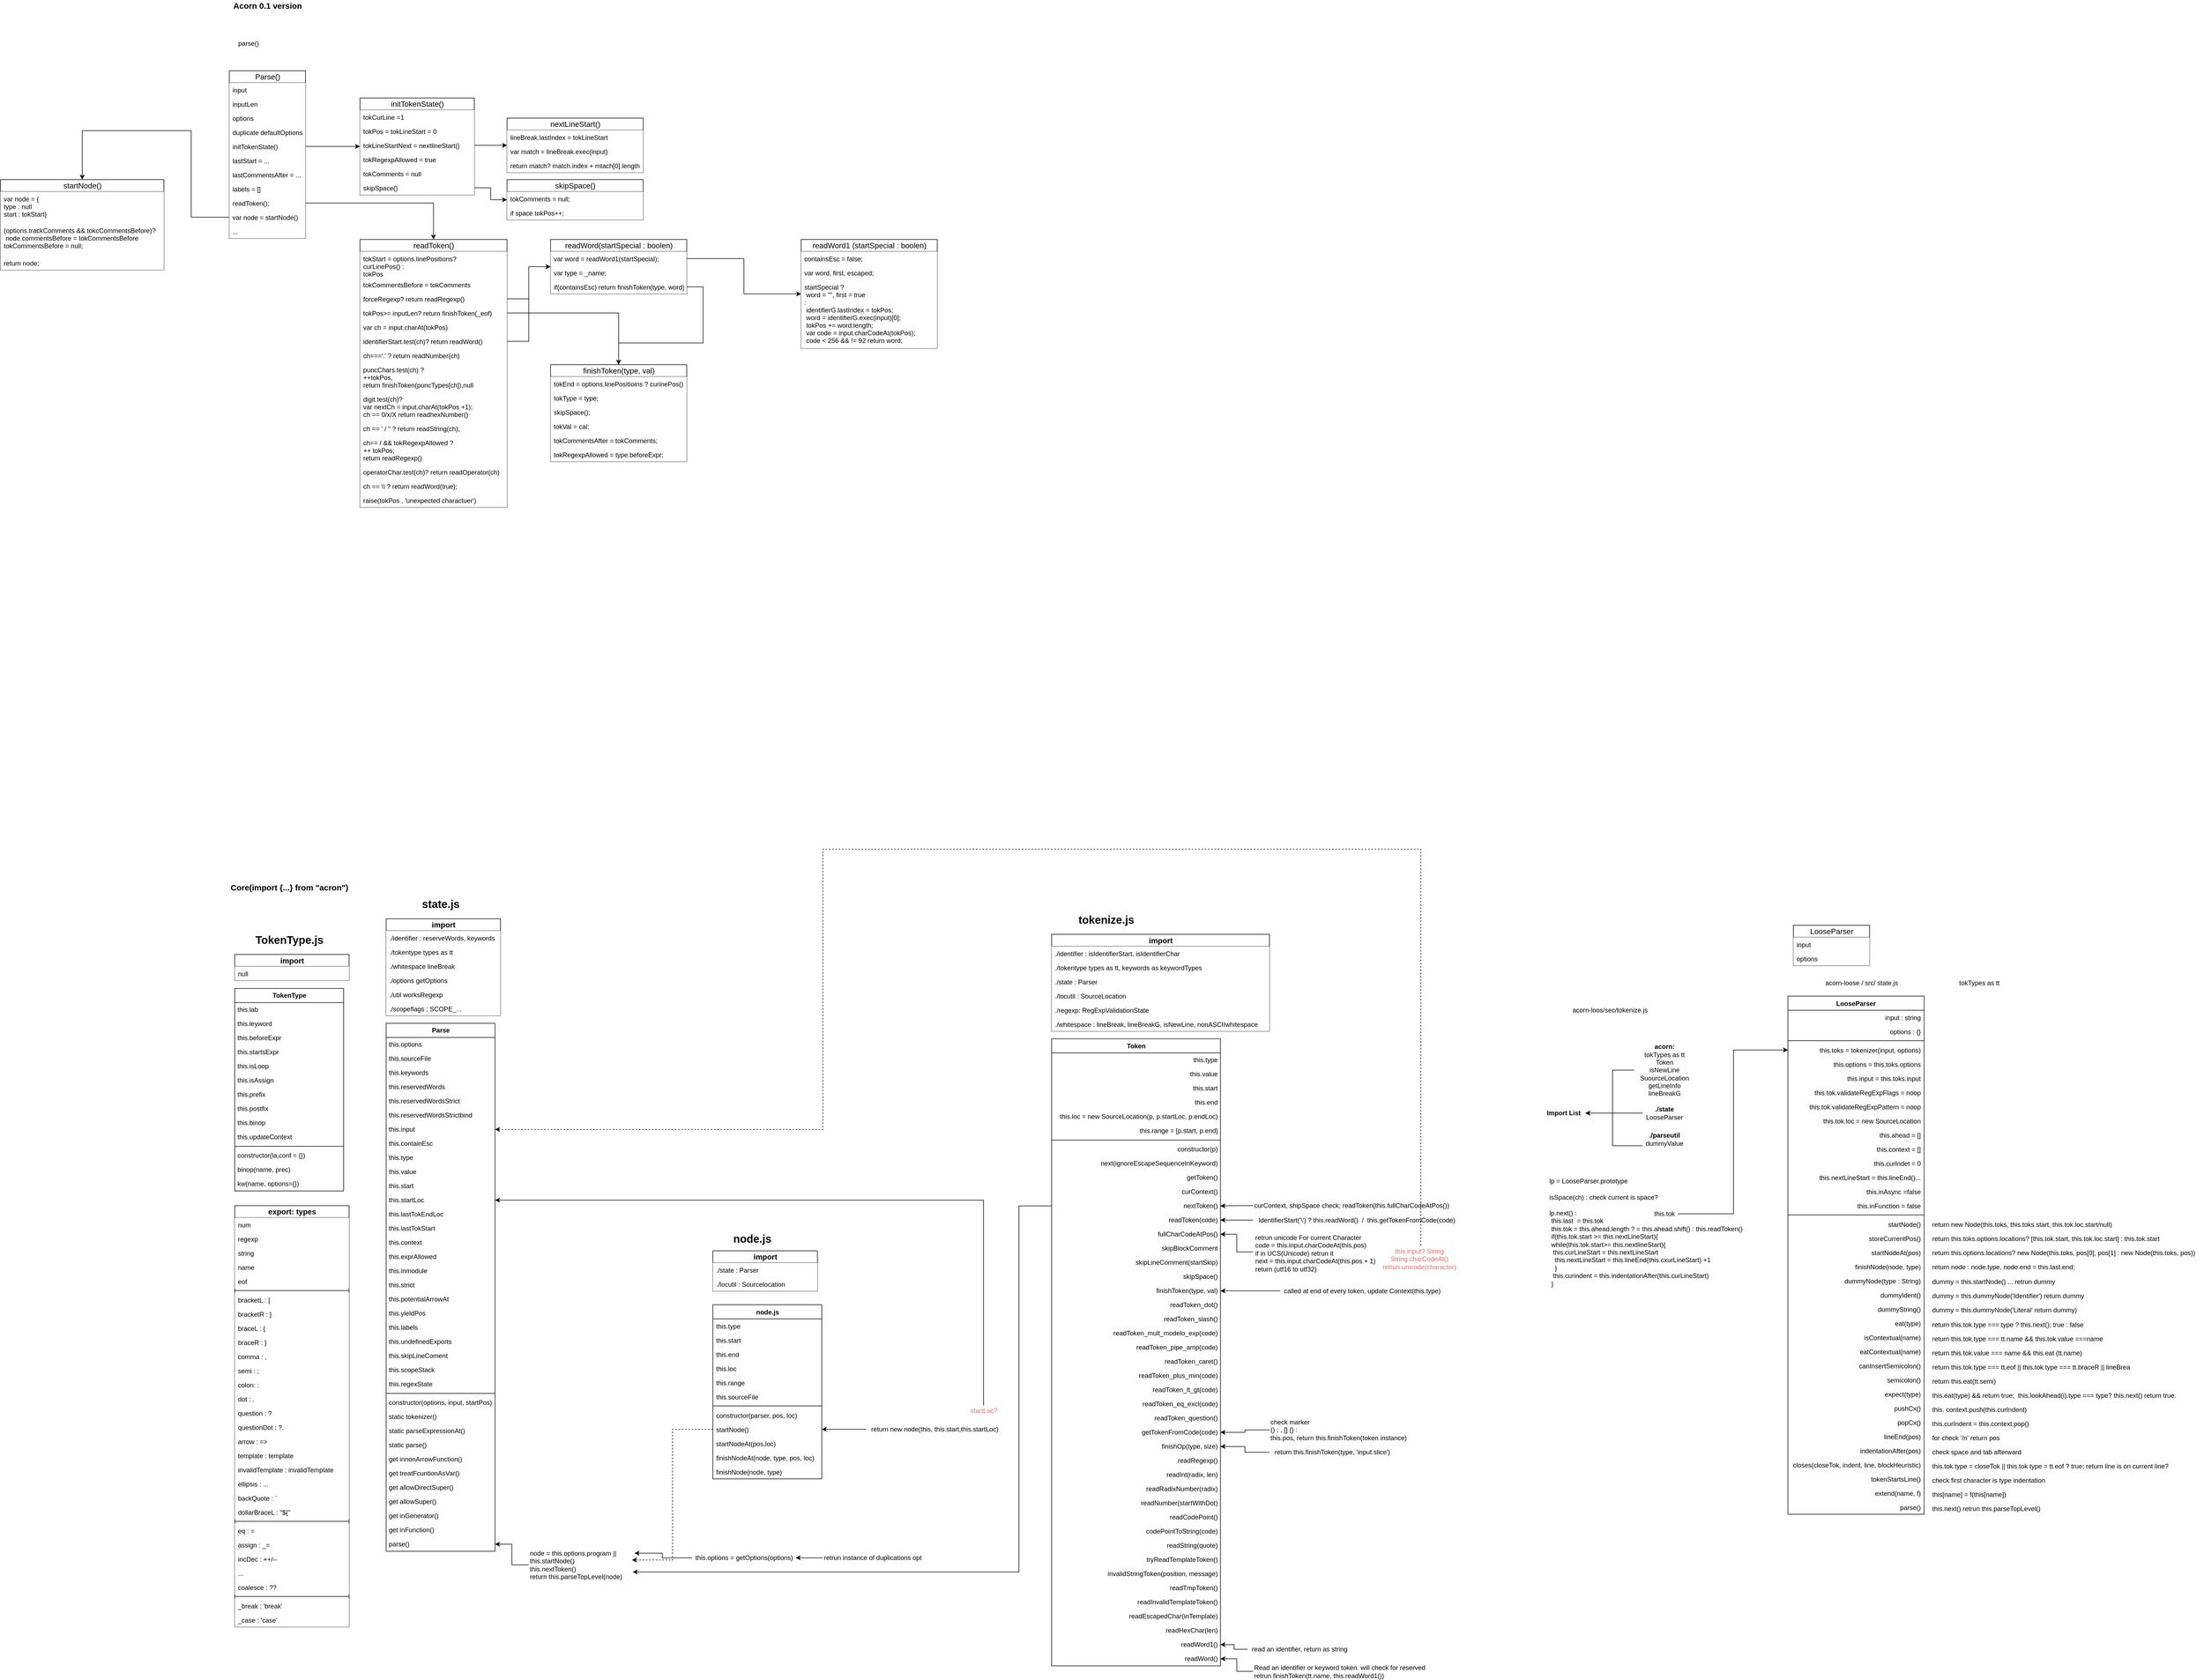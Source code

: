 <mxfile version="13.3.6" type="github">
  <diagram id="4qqjbFpk3uk04aFmDsoZ" name="Page-1">
    <mxGraphModel dx="2790" dy="2072" grid="1" gridSize="10" guides="1" tooltips="1" connect="1" arrows="1" fold="1" page="1" pageScale="1" pageWidth="2336" pageHeight="1654" math="0" shadow="0">
      <root>
        <mxCell id="0" />
        <mxCell id="1" parent="0" />
        <mxCell id="1DxsJ42mGNABhOyPakPW-6" value="&lt;b&gt;import&lt;/b&gt;" style="swimlane;fontStyle=0;childLayout=stackLayout;horizontal=1;startSize=22;horizontalStack=0;resizeParent=1;resizeParentMax=0;resizeLast=0;collapsible=1;marginBottom=0;align=center;fontSize=14;rounded=0;html=1;fillColor=#ffffff;" parent="1" vertex="1">
          <mxGeometry x="368" y="128" width="210" height="178" as="geometry" />
        </mxCell>
        <mxCell id="1DxsJ42mGNABhOyPakPW-7" value="./identifier : reserveWords, keywords" style="text;strokeColor=none;fillColor=#ffffff;spacingLeft=4;spacingRight=4;overflow=hidden;rotatable=0;points=[[0,0.5],[1,0.5]];portConstraint=eastwest;fontSize=12;" parent="1DxsJ42mGNABhOyPakPW-6" vertex="1">
          <mxGeometry y="22" width="210" height="26" as="geometry" />
        </mxCell>
        <mxCell id="1DxsJ42mGNABhOyPakPW-8" value="./tokentype types as tt" style="text;strokeColor=none;fillColor=#ffffff;spacingLeft=4;spacingRight=4;overflow=hidden;rotatable=0;points=[[0,0.5],[1,0.5]];portConstraint=eastwest;fontSize=12;" parent="1DxsJ42mGNABhOyPakPW-6" vertex="1">
          <mxGeometry y="48" width="210" height="26" as="geometry" />
        </mxCell>
        <mxCell id="1DxsJ42mGNABhOyPakPW-9" value="./whitespace lineBreak" style="text;strokeColor=none;fillColor=#ffffff;spacingLeft=4;spacingRight=4;overflow=hidden;rotatable=0;points=[[0,0.5],[1,0.5]];portConstraint=eastwest;fontSize=12;" parent="1DxsJ42mGNABhOyPakPW-6" vertex="1">
          <mxGeometry y="74" width="210" height="26" as="geometry" />
        </mxCell>
        <mxCell id="1DxsJ42mGNABhOyPakPW-10" value="./options getOptions" style="text;strokeColor=none;fillColor=#ffffff;spacingLeft=4;spacingRight=4;overflow=hidden;rotatable=0;points=[[0,0.5],[1,0.5]];portConstraint=eastwest;fontSize=12;" parent="1DxsJ42mGNABhOyPakPW-6" vertex="1">
          <mxGeometry y="100" width="210" height="26" as="geometry" />
        </mxCell>
        <mxCell id="1DxsJ42mGNABhOyPakPW-11" value="./util worksRegexp" style="text;strokeColor=none;fillColor=#ffffff;spacingLeft=4;spacingRight=4;overflow=hidden;rotatable=0;points=[[0,0.5],[1,0.5]];portConstraint=eastwest;fontSize=12;" parent="1DxsJ42mGNABhOyPakPW-6" vertex="1">
          <mxGeometry y="126" width="210" height="26" as="geometry" />
        </mxCell>
        <mxCell id="1DxsJ42mGNABhOyPakPW-14" value="./scopeflags ; SCOPE_..." style="text;strokeColor=none;fillColor=#ffffff;spacingLeft=4;spacingRight=4;overflow=hidden;rotatable=0;points=[[0,0.5],[1,0.5]];portConstraint=eastwest;fontSize=12;" parent="1DxsJ42mGNABhOyPakPW-6" vertex="1">
          <mxGeometry y="152" width="210" height="26" as="geometry" />
        </mxCell>
        <mxCell id="QZDMvHGMlxYq4nrmo8u0-74" value="return new Node(this.toks, this.toks.start, this.tok.loc.start/null)" style="text;html=1;align=left;verticalAlign=middle;resizable=0;points=[];autosize=1;" parent="1" vertex="1">
          <mxGeometry x="3205" y="680" width="350" height="20" as="geometry" />
        </mxCell>
        <mxCell id="QZDMvHGMlxYq4nrmo8u0-76" value="return this.toks.options.locations? [this.tok.start, this.tok.loc.start] : this.tok.start" style="text;html=1;align=left;verticalAlign=middle;resizable=0;points=[];autosize=1;" parent="1" vertex="1">
          <mxGeometry x="3205" y="706" width="430" height="20" as="geometry" />
        </mxCell>
        <mxCell id="QZDMvHGMlxYq4nrmo8u0-78" value="return this.options.locations? new Node(this.toks, pos[0], pos[1] : new Node(this.toks, pos))" style="text;html=1;align=left;verticalAlign=middle;resizable=0;points=[];autosize=1;" parent="1" vertex="1">
          <mxGeometry x="3205" y="732" width="500" height="20" as="geometry" />
        </mxCell>
        <mxCell id="QZDMvHGMlxYq4nrmo8u0-80" value="return node : node.type, node.end = this.last.end;&amp;nbsp;" style="text;html=1;align=left;verticalAlign=middle;resizable=0;points=[];autosize=1;" parent="1" vertex="1">
          <mxGeometry x="3205" y="758" width="280" height="20" as="geometry" />
        </mxCell>
        <mxCell id="QZDMvHGMlxYq4nrmo8u0-81" value="dummy = this.startNode() ... retrun dummy&amp;nbsp;" style="text;html=1;align=left;verticalAlign=middle;resizable=0;points=[];autosize=1;" parent="1" vertex="1">
          <mxGeometry x="3205" y="785" width="240" height="20" as="geometry" />
        </mxCell>
        <mxCell id="QZDMvHGMlxYq4nrmo8u0-82" value="dummy = this.dummyNode(&#39;Identifier&#39;) return dummy" style="text;html=1;align=left;verticalAlign=middle;resizable=0;points=[];autosize=1;" parent="1" vertex="1">
          <mxGeometry x="3205" y="811" width="290" height="20" as="geometry" />
        </mxCell>
        <mxCell id="QZDMvHGMlxYq4nrmo8u0-83" value="dummy = this.dummyNode(&#39;Literal&#39; return dummy)" style="text;html=1;align=left;verticalAlign=middle;resizable=0;points=[];autosize=1;" parent="1" vertex="1">
          <mxGeometry x="3205" y="837" width="280" height="20" as="geometry" />
        </mxCell>
        <mxCell id="QZDMvHGMlxYq4nrmo8u0-84" value="return this.tok.type === type ? this.next(); true : false" style="text;html=1;align=left;verticalAlign=middle;resizable=0;points=[];autosize=1;" parent="1" vertex="1">
          <mxGeometry x="3205" y="864" width="290" height="20" as="geometry" />
        </mxCell>
        <mxCell id="QZDMvHGMlxYq4nrmo8u0-85" value="return this.tok.type === tt.name &amp;amp;&amp;amp; this.tok.value ===name" style="text;html=1;align=left;verticalAlign=middle;resizable=0;points=[];autosize=1;" parent="1" vertex="1">
          <mxGeometry x="3205" y="890" width="330" height="20" as="geometry" />
        </mxCell>
        <mxCell id="QZDMvHGMlxYq4nrmo8u0-86" value="tokTypes as tt" style="text;html=1;align=center;verticalAlign=middle;resizable=0;points=[];autosize=1;" parent="1" vertex="1">
          <mxGeometry x="3248" y="236" width="90" height="20" as="geometry" />
        </mxCell>
        <mxCell id="1DxsJ42mGNABhOyPakPW-26" value="Parse" style="swimlane;fontStyle=1;align=center;verticalAlign=middle;childLayout=stackLayout;horizontal=1;startSize=26;horizontalStack=0;resizeParent=1;resizeParentMax=0;resizeLast=0;collapsible=1;marginBottom=0;fillColor=none;gradientColor=none;fontSize=12;html=1;spacing=1;" parent="1" vertex="1">
          <mxGeometry x="368" y="320" width="200" height="970" as="geometry" />
        </mxCell>
        <mxCell id="1DxsJ42mGNABhOyPakPW-27" value="this.options" style="text;strokeColor=none;fillColor=none;align=left;verticalAlign=top;spacingLeft=4;spacingRight=4;overflow=hidden;rotatable=0;points=[[0,0.5],[1,0.5]];portConstraint=eastwest;spacing=1;" parent="1DxsJ42mGNABhOyPakPW-26" vertex="1">
          <mxGeometry y="26" width="200" height="26" as="geometry" />
        </mxCell>
        <mxCell id="z4fC7LmuJ2Jv04XwkDk1-5" value="this.sourceFile" style="text;strokeColor=none;fillColor=none;align=left;verticalAlign=top;spacingLeft=4;spacingRight=4;overflow=hidden;rotatable=0;points=[[0,0.5],[1,0.5]];portConstraint=eastwest;spacing=1;" parent="1DxsJ42mGNABhOyPakPW-26" vertex="1">
          <mxGeometry y="52" width="200" height="26" as="geometry" />
        </mxCell>
        <mxCell id="z4fC7LmuJ2Jv04XwkDk1-6" value="this.keywords" style="text;strokeColor=none;fillColor=none;align=left;verticalAlign=top;spacingLeft=4;spacingRight=4;overflow=hidden;rotatable=0;points=[[0,0.5],[1,0.5]];portConstraint=eastwest;spacing=1;" parent="1DxsJ42mGNABhOyPakPW-26" vertex="1">
          <mxGeometry y="78" width="200" height="26" as="geometry" />
        </mxCell>
        <mxCell id="z4fC7LmuJ2Jv04XwkDk1-7" value="this.reservedWords" style="text;strokeColor=none;fillColor=none;align=left;verticalAlign=top;spacingLeft=4;spacingRight=4;overflow=hidden;rotatable=0;points=[[0,0.5],[1,0.5]];portConstraint=eastwest;spacing=1;" parent="1DxsJ42mGNABhOyPakPW-26" vertex="1">
          <mxGeometry y="104" width="200" height="26" as="geometry" />
        </mxCell>
        <mxCell id="z4fC7LmuJ2Jv04XwkDk1-8" value="this.reservedWordsStrict" style="text;strokeColor=none;fillColor=none;align=left;verticalAlign=top;spacingLeft=4;spacingRight=4;overflow=hidden;rotatable=0;points=[[0,0.5],[1,0.5]];portConstraint=eastwest;spacing=1;" parent="1DxsJ42mGNABhOyPakPW-26" vertex="1">
          <mxGeometry y="130" width="200" height="26" as="geometry" />
        </mxCell>
        <mxCell id="z4fC7LmuJ2Jv04XwkDk1-9" value="this.reservedWordsStrictbind" style="text;strokeColor=none;fillColor=none;align=left;verticalAlign=top;spacingLeft=4;spacingRight=4;overflow=hidden;rotatable=0;points=[[0,0.5],[1,0.5]];portConstraint=eastwest;spacing=1;" parent="1DxsJ42mGNABhOyPakPW-26" vertex="1">
          <mxGeometry y="156" width="200" height="26" as="geometry" />
        </mxCell>
        <mxCell id="z4fC7LmuJ2Jv04XwkDk1-10" value="this.input" style="text;strokeColor=none;fillColor=none;align=left;verticalAlign=top;spacingLeft=4;spacingRight=4;overflow=hidden;rotatable=0;points=[[0,0.5],[1,0.5]];portConstraint=eastwest;spacing=1;" parent="1DxsJ42mGNABhOyPakPW-26" vertex="1">
          <mxGeometry y="182" width="200" height="26" as="geometry" />
        </mxCell>
        <mxCell id="z4fC7LmuJ2Jv04XwkDk1-11" value="this.containEsc" style="text;strokeColor=none;fillColor=none;align=left;verticalAlign=top;spacingLeft=4;spacingRight=4;overflow=hidden;rotatable=0;points=[[0,0.5],[1,0.5]];portConstraint=eastwest;spacing=1;" parent="1DxsJ42mGNABhOyPakPW-26" vertex="1">
          <mxGeometry y="208" width="200" height="26" as="geometry" />
        </mxCell>
        <mxCell id="z4fC7LmuJ2Jv04XwkDk1-12" value="this.type" style="text;strokeColor=none;fillColor=none;align=left;verticalAlign=top;spacingLeft=4;spacingRight=4;overflow=hidden;rotatable=0;points=[[0,0.5],[1,0.5]];portConstraint=eastwest;spacing=1;" parent="1DxsJ42mGNABhOyPakPW-26" vertex="1">
          <mxGeometry y="234" width="200" height="26" as="geometry" />
        </mxCell>
        <mxCell id="z4fC7LmuJ2Jv04XwkDk1-13" value="this.value" style="text;strokeColor=none;fillColor=none;align=left;verticalAlign=top;spacingLeft=4;spacingRight=4;overflow=hidden;rotatable=0;points=[[0,0.5],[1,0.5]];portConstraint=eastwest;spacing=1;" parent="1DxsJ42mGNABhOyPakPW-26" vertex="1">
          <mxGeometry y="260" width="200" height="26" as="geometry" />
        </mxCell>
        <mxCell id="z4fC7LmuJ2Jv04XwkDk1-14" value="this.start" style="text;strokeColor=none;fillColor=none;align=left;verticalAlign=top;spacingLeft=4;spacingRight=4;overflow=hidden;rotatable=0;points=[[0,0.5],[1,0.5]];portConstraint=eastwest;spacing=1;" parent="1DxsJ42mGNABhOyPakPW-26" vertex="1">
          <mxGeometry y="286" width="200" height="26" as="geometry" />
        </mxCell>
        <mxCell id="z4fC7LmuJ2Jv04XwkDk1-15" value="this.startLoc" style="text;strokeColor=none;fillColor=none;align=left;verticalAlign=top;spacingLeft=4;spacingRight=4;overflow=hidden;rotatable=0;points=[[0,0.5],[1,0.5]];portConstraint=eastwest;spacing=1;" parent="1DxsJ42mGNABhOyPakPW-26" vertex="1">
          <mxGeometry y="312" width="200" height="26" as="geometry" />
        </mxCell>
        <mxCell id="z4fC7LmuJ2Jv04XwkDk1-16" value="this.lastTokEndLoc" style="text;strokeColor=none;fillColor=none;align=left;verticalAlign=top;spacingLeft=4;spacingRight=4;overflow=hidden;rotatable=0;points=[[0,0.5],[1,0.5]];portConstraint=eastwest;spacing=1;" parent="1DxsJ42mGNABhOyPakPW-26" vertex="1">
          <mxGeometry y="338" width="200" height="26" as="geometry" />
        </mxCell>
        <mxCell id="z4fC7LmuJ2Jv04XwkDk1-17" value="this.lastTokStart" style="text;strokeColor=none;fillColor=none;align=left;verticalAlign=top;spacingLeft=4;spacingRight=4;overflow=hidden;rotatable=0;points=[[0,0.5],[1,0.5]];portConstraint=eastwest;spacing=1;" parent="1DxsJ42mGNABhOyPakPW-26" vertex="1">
          <mxGeometry y="364" width="200" height="26" as="geometry" />
        </mxCell>
        <mxCell id="z4fC7LmuJ2Jv04XwkDk1-18" value="this.context" style="text;strokeColor=none;fillColor=none;align=left;verticalAlign=top;spacingLeft=4;spacingRight=4;overflow=hidden;rotatable=0;points=[[0,0.5],[1,0.5]];portConstraint=eastwest;spacing=1;" parent="1DxsJ42mGNABhOyPakPW-26" vertex="1">
          <mxGeometry y="390" width="200" height="26" as="geometry" />
        </mxCell>
        <mxCell id="z4fC7LmuJ2Jv04XwkDk1-19" value="this.exprAllowed" style="text;strokeColor=none;fillColor=none;align=left;verticalAlign=top;spacingLeft=4;spacingRight=4;overflow=hidden;rotatable=0;points=[[0,0.5],[1,0.5]];portConstraint=eastwest;spacing=1;" parent="1DxsJ42mGNABhOyPakPW-26" vertex="1">
          <mxGeometry y="416" width="200" height="26" as="geometry" />
        </mxCell>
        <mxCell id="z4fC7LmuJ2Jv04XwkDk1-20" value="this.inmodule" style="text;strokeColor=none;fillColor=none;align=left;verticalAlign=top;spacingLeft=4;spacingRight=4;overflow=hidden;rotatable=0;points=[[0,0.5],[1,0.5]];portConstraint=eastwest;spacing=1;" parent="1DxsJ42mGNABhOyPakPW-26" vertex="1">
          <mxGeometry y="442" width="200" height="26" as="geometry" />
        </mxCell>
        <mxCell id="z4fC7LmuJ2Jv04XwkDk1-21" value="this.strict" style="text;strokeColor=none;fillColor=none;align=left;verticalAlign=top;spacingLeft=4;spacingRight=4;overflow=hidden;rotatable=0;points=[[0,0.5],[1,0.5]];portConstraint=eastwest;spacing=1;" parent="1DxsJ42mGNABhOyPakPW-26" vertex="1">
          <mxGeometry y="468" width="200" height="26" as="geometry" />
        </mxCell>
        <mxCell id="z4fC7LmuJ2Jv04XwkDk1-22" value="this.potentialArrowAt" style="text;strokeColor=none;fillColor=none;align=left;verticalAlign=top;spacingLeft=4;spacingRight=4;overflow=hidden;rotatable=0;points=[[0,0.5],[1,0.5]];portConstraint=eastwest;spacing=1;" parent="1DxsJ42mGNABhOyPakPW-26" vertex="1">
          <mxGeometry y="494" width="200" height="26" as="geometry" />
        </mxCell>
        <mxCell id="z4fC7LmuJ2Jv04XwkDk1-23" value="this.yieldPos" style="text;strokeColor=none;fillColor=none;align=left;verticalAlign=top;spacingLeft=4;spacingRight=4;overflow=hidden;rotatable=0;points=[[0,0.5],[1,0.5]];portConstraint=eastwest;spacing=1;" parent="1DxsJ42mGNABhOyPakPW-26" vertex="1">
          <mxGeometry y="520" width="200" height="26" as="geometry" />
        </mxCell>
        <mxCell id="z4fC7LmuJ2Jv04XwkDk1-24" value="this.labels" style="text;strokeColor=none;fillColor=none;align=left;verticalAlign=top;spacingLeft=4;spacingRight=4;overflow=hidden;rotatable=0;points=[[0,0.5],[1,0.5]];portConstraint=eastwest;spacing=1;" parent="1DxsJ42mGNABhOyPakPW-26" vertex="1">
          <mxGeometry y="546" width="200" height="26" as="geometry" />
        </mxCell>
        <mxCell id="z4fC7LmuJ2Jv04XwkDk1-25" value="this.undefinedExports" style="text;strokeColor=none;fillColor=none;align=left;verticalAlign=top;spacingLeft=4;spacingRight=4;overflow=hidden;rotatable=0;points=[[0,0.5],[1,0.5]];portConstraint=eastwest;spacing=1;" parent="1DxsJ42mGNABhOyPakPW-26" vertex="1">
          <mxGeometry y="572" width="200" height="26" as="geometry" />
        </mxCell>
        <mxCell id="z4fC7LmuJ2Jv04XwkDk1-26" value="this.skipLineComent" style="text;strokeColor=none;fillColor=none;align=left;verticalAlign=top;spacingLeft=4;spacingRight=4;overflow=hidden;rotatable=0;points=[[0,0.5],[1,0.5]];portConstraint=eastwest;spacing=1;" parent="1DxsJ42mGNABhOyPakPW-26" vertex="1">
          <mxGeometry y="598" width="200" height="26" as="geometry" />
        </mxCell>
        <mxCell id="z4fC7LmuJ2Jv04XwkDk1-27" value="this.scopeStack" style="text;strokeColor=none;fillColor=none;align=left;verticalAlign=top;spacingLeft=4;spacingRight=4;overflow=hidden;rotatable=0;points=[[0,0.5],[1,0.5]];portConstraint=eastwest;spacing=1;" parent="1DxsJ42mGNABhOyPakPW-26" vertex="1">
          <mxGeometry y="624" width="200" height="26" as="geometry" />
        </mxCell>
        <mxCell id="z4fC7LmuJ2Jv04XwkDk1-28" value="this.regexState" style="text;strokeColor=none;fillColor=none;align=left;verticalAlign=top;spacingLeft=4;spacingRight=4;overflow=hidden;rotatable=0;points=[[0,0.5],[1,0.5]];portConstraint=eastwest;spacing=1;" parent="1DxsJ42mGNABhOyPakPW-26" vertex="1">
          <mxGeometry y="650" width="200" height="26" as="geometry" />
        </mxCell>
        <mxCell id="1DxsJ42mGNABhOyPakPW-28" value="" style="line;strokeWidth=1;fillColor=none;align=left;verticalAlign=middle;spacingTop=-1;spacingLeft=3;spacingRight=3;rotatable=0;labelPosition=right;points=[];portConstraint=eastwest;spacing=1;" parent="1DxsJ42mGNABhOyPakPW-26" vertex="1">
          <mxGeometry y="676" width="200" height="8" as="geometry" />
        </mxCell>
        <mxCell id="1DxsJ42mGNABhOyPakPW-29" value="constructor(options, input, startPos)" style="text;strokeColor=none;fillColor=none;align=left;verticalAlign=top;spacingLeft=4;spacingRight=4;overflow=hidden;rotatable=0;points=[[0,0.5],[1,0.5]];portConstraint=eastwest;spacing=1;" parent="1DxsJ42mGNABhOyPakPW-26" vertex="1">
          <mxGeometry y="684" width="200" height="26" as="geometry" />
        </mxCell>
        <mxCell id="1DxsJ42mGNABhOyPakPW-39" value="static tokenizer()" style="text;strokeColor=none;fillColor=none;align=left;verticalAlign=top;spacingLeft=4;spacingRight=4;overflow=hidden;rotatable=0;points=[[0,0.5],[1,0.5]];portConstraint=eastwest;spacing=1;" parent="1DxsJ42mGNABhOyPakPW-26" vertex="1">
          <mxGeometry y="710" width="200" height="26" as="geometry" />
        </mxCell>
        <mxCell id="1DxsJ42mGNABhOyPakPW-38" value="static parseExpressionAt()" style="text;strokeColor=none;fillColor=none;align=left;verticalAlign=top;spacingLeft=4;spacingRight=4;overflow=hidden;rotatable=0;points=[[0,0.5],[1,0.5]];portConstraint=eastwest;spacing=1;" parent="1DxsJ42mGNABhOyPakPW-26" vertex="1">
          <mxGeometry y="736" width="200" height="26" as="geometry" />
        </mxCell>
        <mxCell id="1DxsJ42mGNABhOyPakPW-37" value="static parse()" style="text;strokeColor=none;fillColor=none;align=left;verticalAlign=top;spacingLeft=4;spacingRight=4;overflow=hidden;rotatable=0;points=[[0,0.5],[1,0.5]];portConstraint=eastwest;spacing=1;" parent="1DxsJ42mGNABhOyPakPW-26" vertex="1">
          <mxGeometry y="762" width="200" height="26" as="geometry" />
        </mxCell>
        <mxCell id="1DxsJ42mGNABhOyPakPW-36" value="get innonArrowFunction()" style="text;strokeColor=none;fillColor=none;align=left;verticalAlign=top;spacingLeft=4;spacingRight=4;overflow=hidden;rotatable=0;points=[[0,0.5],[1,0.5]];portConstraint=eastwest;spacing=1;" parent="1DxsJ42mGNABhOyPakPW-26" vertex="1">
          <mxGeometry y="788" width="200" height="26" as="geometry" />
        </mxCell>
        <mxCell id="1DxsJ42mGNABhOyPakPW-35" value="get treatFcuntionAsVar()" style="text;strokeColor=none;fillColor=none;align=left;verticalAlign=top;spacingLeft=4;spacingRight=4;overflow=hidden;rotatable=0;points=[[0,0.5],[1,0.5]];portConstraint=eastwest;spacing=1;" parent="1DxsJ42mGNABhOyPakPW-26" vertex="1">
          <mxGeometry y="814" width="200" height="26" as="geometry" />
        </mxCell>
        <mxCell id="1DxsJ42mGNABhOyPakPW-34" value="get allowDirectSuper()" style="text;strokeColor=none;fillColor=none;align=left;verticalAlign=top;spacingLeft=4;spacingRight=4;overflow=hidden;rotatable=0;points=[[0,0.5],[1,0.5]];portConstraint=eastwest;spacing=1;" parent="1DxsJ42mGNABhOyPakPW-26" vertex="1">
          <mxGeometry y="840" width="200" height="26" as="geometry" />
        </mxCell>
        <mxCell id="1DxsJ42mGNABhOyPakPW-33" value="get allowSuper()" style="text;strokeColor=none;fillColor=none;align=left;verticalAlign=top;spacingLeft=4;spacingRight=4;overflow=hidden;rotatable=0;points=[[0,0.5],[1,0.5]];portConstraint=eastwest;spacing=1;" parent="1DxsJ42mGNABhOyPakPW-26" vertex="1">
          <mxGeometry y="866" width="200" height="26" as="geometry" />
        </mxCell>
        <mxCell id="1DxsJ42mGNABhOyPakPW-32" value="get inGenerator()" style="text;strokeColor=none;fillColor=none;align=left;verticalAlign=top;spacingLeft=4;spacingRight=4;overflow=hidden;rotatable=0;points=[[0,0.5],[1,0.5]];portConstraint=eastwest;spacing=1;" parent="1DxsJ42mGNABhOyPakPW-26" vertex="1">
          <mxGeometry y="892" width="200" height="26" as="geometry" />
        </mxCell>
        <mxCell id="1DxsJ42mGNABhOyPakPW-31" value="get inFunction()" style="text;strokeColor=none;fillColor=none;align=left;verticalAlign=top;spacingLeft=4;spacingRight=4;overflow=hidden;rotatable=0;points=[[0,0.5],[1,0.5]];portConstraint=eastwest;spacing=1;" parent="1DxsJ42mGNABhOyPakPW-26" vertex="1">
          <mxGeometry y="918" width="200" height="26" as="geometry" />
        </mxCell>
        <mxCell id="1DxsJ42mGNABhOyPakPW-30" value="parse()" style="text;strokeColor=none;fillColor=none;align=left;verticalAlign=top;spacingLeft=4;spacingRight=4;overflow=hidden;rotatable=0;points=[[0,0.5],[1,0.5]];portConstraint=eastwest;spacing=1;" parent="1DxsJ42mGNABhOyPakPW-26" vertex="1">
          <mxGeometry y="944" width="200" height="26" as="geometry" />
        </mxCell>
        <mxCell id="QZDMvHGMlxYq4nrmo8u0-87" value="return this.tok.value === name &amp;amp;&amp;amp; this.eat (tt.name)" style="text;html=1;align=left;verticalAlign=middle;resizable=0;points=[];autosize=1;" parent="1" vertex="1">
          <mxGeometry x="3205" y="916" width="290" height="20" as="geometry" />
        </mxCell>
        <mxCell id="QZDMvHGMlxYq4nrmo8u0-88" value="return this.tok.type === tt.eof || this.tok.type === tt.braceR || lineBrea" style="text;html=1;align=left;verticalAlign=middle;resizable=0;points=[];autosize=1;" parent="1" vertex="1">
          <mxGeometry x="3205" y="942" width="380" height="20" as="geometry" />
        </mxCell>
        <mxCell id="z4fC7LmuJ2Jv04XwkDk1-54" value="Token" style="swimlane;fontStyle=1;align=center;verticalAlign=middle;childLayout=stackLayout;horizontal=1;startSize=26;horizontalStack=0;resizeParent=1;resizeParentMax=0;resizeLast=0;collapsible=1;marginBottom=0;fillColor=none;gradientColor=none;fontSize=12;html=1;spacing=1;" parent="1" vertex="1">
          <mxGeometry x="1590" y="348.5" width="310" height="1152" as="geometry" />
        </mxCell>
        <mxCell id="z4fC7LmuJ2Jv04XwkDk1-55" value="this.type" style="text;strokeColor=none;fillColor=none;align=right;verticalAlign=top;spacingLeft=4;spacingRight=4;overflow=hidden;rotatable=0;points=[[0,0.5],[1,0.5]];portConstraint=eastwest;spacing=1;" parent="z4fC7LmuJ2Jv04XwkDk1-54" vertex="1">
          <mxGeometry y="26" width="310" height="26" as="geometry" />
        </mxCell>
        <mxCell id="z4fC7LmuJ2Jv04XwkDk1-56" value="this.value" style="text;strokeColor=none;fillColor=none;align=right;verticalAlign=top;spacingLeft=4;spacingRight=4;overflow=hidden;rotatable=0;points=[[0,0.5],[1,0.5]];portConstraint=eastwest;spacing=1;" parent="z4fC7LmuJ2Jv04XwkDk1-54" vertex="1">
          <mxGeometry y="52" width="310" height="26" as="geometry" />
        </mxCell>
        <mxCell id="z4fC7LmuJ2Jv04XwkDk1-57" value="this.start" style="text;strokeColor=none;fillColor=none;align=right;verticalAlign=top;spacingLeft=4;spacingRight=4;overflow=hidden;rotatable=0;points=[[0,0.5],[1,0.5]];portConstraint=eastwest;spacing=1;" parent="z4fC7LmuJ2Jv04XwkDk1-54" vertex="1">
          <mxGeometry y="78" width="310" height="26" as="geometry" />
        </mxCell>
        <mxCell id="z4fC7LmuJ2Jv04XwkDk1-58" value="this.end" style="text;strokeColor=none;fillColor=none;align=right;verticalAlign=top;spacingLeft=4;spacingRight=4;overflow=hidden;rotatable=0;points=[[0,0.5],[1,0.5]];portConstraint=eastwest;spacing=1;" parent="z4fC7LmuJ2Jv04XwkDk1-54" vertex="1">
          <mxGeometry y="104" width="310" height="26" as="geometry" />
        </mxCell>
        <mxCell id="z4fC7LmuJ2Jv04XwkDk1-59" value="this.loc = new SourceLocation(p, p.startLoc, p.endLoc)" style="text;strokeColor=none;fillColor=none;align=right;verticalAlign=top;spacingLeft=4;spacingRight=4;overflow=hidden;rotatable=0;points=[[0,0.5],[1,0.5]];portConstraint=eastwest;spacing=1;" parent="z4fC7LmuJ2Jv04XwkDk1-54" vertex="1">
          <mxGeometry y="130" width="310" height="26" as="geometry" />
        </mxCell>
        <mxCell id="z4fC7LmuJ2Jv04XwkDk1-60" value="this.range = [p.start, p.end]" style="text;strokeColor=none;fillColor=none;align=right;verticalAlign=top;spacingLeft=4;spacingRight=4;overflow=hidden;rotatable=0;points=[[0,0.5],[1,0.5]];portConstraint=eastwest;spacing=1;" parent="z4fC7LmuJ2Jv04XwkDk1-54" vertex="1">
          <mxGeometry y="156" width="310" height="26" as="geometry" />
        </mxCell>
        <mxCell id="z4fC7LmuJ2Jv04XwkDk1-80" value="" style="line;strokeWidth=1;fillColor=none;align=right;verticalAlign=middle;spacingTop=-1;spacingLeft=3;spacingRight=3;rotatable=0;labelPosition=right;points=[];portConstraint=eastwest;spacing=1;" parent="z4fC7LmuJ2Jv04XwkDk1-54" vertex="1">
          <mxGeometry y="182" width="310" height="8" as="geometry" />
        </mxCell>
        <mxCell id="z4fC7LmuJ2Jv04XwkDk1-81" value="constructor(p)" style="text;strokeColor=none;fillColor=none;align=right;verticalAlign=top;spacingLeft=4;spacingRight=4;overflow=hidden;rotatable=0;points=[[0,0.5],[1,0.5]];portConstraint=eastwest;spacing=1;" parent="z4fC7LmuJ2Jv04XwkDk1-54" vertex="1">
          <mxGeometry y="190" width="310" height="26" as="geometry" />
        </mxCell>
        <mxCell id="z4fC7LmuJ2Jv04XwkDk1-82" value="next(ignoreEscapeSequenceInKeyword)" style="text;strokeColor=none;fillColor=none;align=right;verticalAlign=top;spacingLeft=4;spacingRight=4;overflow=hidden;rotatable=0;points=[[0,0.5],[1,0.5]];portConstraint=eastwest;spacing=1;" parent="z4fC7LmuJ2Jv04XwkDk1-54" vertex="1">
          <mxGeometry y="216" width="310" height="26" as="geometry" />
        </mxCell>
        <mxCell id="z4fC7LmuJ2Jv04XwkDk1-83" value="getToken()" style="text;strokeColor=none;fillColor=none;align=right;verticalAlign=top;spacingLeft=4;spacingRight=4;overflow=hidden;rotatable=0;points=[[0,0.5],[1,0.5]];portConstraint=eastwest;spacing=1;" parent="z4fC7LmuJ2Jv04XwkDk1-54" vertex="1">
          <mxGeometry y="242" width="310" height="26" as="geometry" />
        </mxCell>
        <mxCell id="z4fC7LmuJ2Jv04XwkDk1-84" value="curContext()" style="text;strokeColor=none;fillColor=none;align=right;verticalAlign=top;spacingLeft=4;spacingRight=4;overflow=hidden;rotatable=0;points=[[0,0.5],[1,0.5]];portConstraint=eastwest;spacing=1;" parent="z4fC7LmuJ2Jv04XwkDk1-54" vertex="1">
          <mxGeometry y="268" width="310" height="26" as="geometry" />
        </mxCell>
        <mxCell id="z4fC7LmuJ2Jv04XwkDk1-85" value="nextToken()" style="text;strokeColor=none;fillColor=none;align=right;verticalAlign=top;spacingLeft=4;spacingRight=4;overflow=hidden;rotatable=0;points=[[0,0.5],[1,0.5]];portConstraint=eastwest;spacing=1;" parent="z4fC7LmuJ2Jv04XwkDk1-54" vertex="1">
          <mxGeometry y="294" width="310" height="26" as="geometry" />
        </mxCell>
        <mxCell id="z4fC7LmuJ2Jv04XwkDk1-86" value="readToken(code)" style="text;strokeColor=none;fillColor=none;align=right;verticalAlign=top;spacingLeft=4;spacingRight=4;overflow=hidden;rotatable=0;points=[[0,0.5],[1,0.5]];portConstraint=eastwest;spacing=1;" parent="z4fC7LmuJ2Jv04XwkDk1-54" vertex="1">
          <mxGeometry y="320" width="310" height="26" as="geometry" />
        </mxCell>
        <mxCell id="z4fC7LmuJ2Jv04XwkDk1-87" value="fullCharCodeAtPos()" style="text;strokeColor=none;fillColor=none;align=right;verticalAlign=top;spacingLeft=4;spacingRight=4;overflow=hidden;rotatable=0;points=[[0,0.5],[1,0.5]];portConstraint=eastwest;spacing=1;" parent="z4fC7LmuJ2Jv04XwkDk1-54" vertex="1">
          <mxGeometry y="346" width="310" height="26" as="geometry" />
        </mxCell>
        <mxCell id="z4fC7LmuJ2Jv04XwkDk1-88" value="skipBlockComment" style="text;strokeColor=none;fillColor=none;align=right;verticalAlign=top;spacingLeft=4;spacingRight=4;overflow=hidden;rotatable=0;points=[[0,0.5],[1,0.5]];portConstraint=eastwest;spacing=1;" parent="z4fC7LmuJ2Jv04XwkDk1-54" vertex="1">
          <mxGeometry y="372" width="310" height="26" as="geometry" />
        </mxCell>
        <mxCell id="z4fC7LmuJ2Jv04XwkDk1-89" value="skipLineComment(startSkip)" style="text;strokeColor=none;fillColor=none;align=right;verticalAlign=top;spacingLeft=4;spacingRight=4;overflow=hidden;rotatable=0;points=[[0,0.5],[1,0.5]];portConstraint=eastwest;spacing=1;" parent="z4fC7LmuJ2Jv04XwkDk1-54" vertex="1">
          <mxGeometry y="398" width="310" height="26" as="geometry" />
        </mxCell>
        <mxCell id="z4fC7LmuJ2Jv04XwkDk1-90" value="skipSpace()" style="text;strokeColor=none;fillColor=none;align=right;verticalAlign=top;spacingLeft=4;spacingRight=4;overflow=hidden;rotatable=0;points=[[0,0.5],[1,0.5]];portConstraint=eastwest;spacing=1;" parent="z4fC7LmuJ2Jv04XwkDk1-54" vertex="1">
          <mxGeometry y="424" width="310" height="26" as="geometry" />
        </mxCell>
        <mxCell id="z4fC7LmuJ2Jv04XwkDk1-91" value="finishToken(type, val)" style="text;strokeColor=none;fillColor=none;align=right;verticalAlign=top;spacingLeft=4;spacingRight=4;overflow=hidden;rotatable=0;points=[[0,0.5],[1,0.5]];portConstraint=eastwest;spacing=1;" parent="z4fC7LmuJ2Jv04XwkDk1-54" vertex="1">
          <mxGeometry y="450" width="310" height="26" as="geometry" />
        </mxCell>
        <mxCell id="z4fC7LmuJ2Jv04XwkDk1-92" value="readToken_dot()" style="text;strokeColor=none;fillColor=none;align=right;verticalAlign=top;spacingLeft=4;spacingRight=4;overflow=hidden;rotatable=0;points=[[0,0.5],[1,0.5]];portConstraint=eastwest;spacing=1;" parent="z4fC7LmuJ2Jv04XwkDk1-54" vertex="1">
          <mxGeometry y="476" width="310" height="26" as="geometry" />
        </mxCell>
        <mxCell id="z4fC7LmuJ2Jv04XwkDk1-93" value="readToken_slash()" style="text;strokeColor=none;fillColor=none;align=right;verticalAlign=top;spacingLeft=4;spacingRight=4;overflow=hidden;rotatable=0;points=[[0,0.5],[1,0.5]];portConstraint=eastwest;spacing=1;" parent="z4fC7LmuJ2Jv04XwkDk1-54" vertex="1">
          <mxGeometry y="502" width="310" height="26" as="geometry" />
        </mxCell>
        <mxCell id="z4fC7LmuJ2Jv04XwkDk1-94" value="readToken_mult_modelo_exp(code)" style="text;strokeColor=none;fillColor=none;align=right;verticalAlign=top;spacingLeft=4;spacingRight=4;overflow=hidden;rotatable=0;points=[[0,0.5],[1,0.5]];portConstraint=eastwest;spacing=1;" parent="z4fC7LmuJ2Jv04XwkDk1-54" vertex="1">
          <mxGeometry y="528" width="310" height="26" as="geometry" />
        </mxCell>
        <mxCell id="z4fC7LmuJ2Jv04XwkDk1-95" value="readToken_pipe_amp(code)" style="text;strokeColor=none;fillColor=none;align=right;verticalAlign=top;spacingLeft=4;spacingRight=4;overflow=hidden;rotatable=0;points=[[0,0.5],[1,0.5]];portConstraint=eastwest;spacing=1;" parent="z4fC7LmuJ2Jv04XwkDk1-54" vertex="1">
          <mxGeometry y="554" width="310" height="26" as="geometry" />
        </mxCell>
        <mxCell id="z4fC7LmuJ2Jv04XwkDk1-96" value="readToken_caret()" style="text;strokeColor=none;fillColor=none;align=right;verticalAlign=top;spacingLeft=4;spacingRight=4;overflow=hidden;rotatable=0;points=[[0,0.5],[1,0.5]];portConstraint=eastwest;spacing=1;" parent="z4fC7LmuJ2Jv04XwkDk1-54" vertex="1">
          <mxGeometry y="580" width="310" height="26" as="geometry" />
        </mxCell>
        <mxCell id="z4fC7LmuJ2Jv04XwkDk1-97" value="readToken_plus_min(code)" style="text;strokeColor=none;fillColor=none;align=right;verticalAlign=top;spacingLeft=4;spacingRight=4;overflow=hidden;rotatable=0;points=[[0,0.5],[1,0.5]];portConstraint=eastwest;spacing=1;" parent="z4fC7LmuJ2Jv04XwkDk1-54" vertex="1">
          <mxGeometry y="606" width="310" height="26" as="geometry" />
        </mxCell>
        <mxCell id="z4fC7LmuJ2Jv04XwkDk1-98" value="readToken_lt_gt(code)" style="text;strokeColor=none;fillColor=none;align=right;verticalAlign=top;spacingLeft=4;spacingRight=4;overflow=hidden;rotatable=0;points=[[0,0.5],[1,0.5]];portConstraint=eastwest;spacing=1;" parent="z4fC7LmuJ2Jv04XwkDk1-54" vertex="1">
          <mxGeometry y="632" width="310" height="26" as="geometry" />
        </mxCell>
        <mxCell id="z4fC7LmuJ2Jv04XwkDk1-99" value="readToken_eq_excl(code)" style="text;strokeColor=none;fillColor=none;align=right;verticalAlign=top;spacingLeft=4;spacingRight=4;overflow=hidden;rotatable=0;points=[[0,0.5],[1,0.5]];portConstraint=eastwest;spacing=1;" parent="z4fC7LmuJ2Jv04XwkDk1-54" vertex="1">
          <mxGeometry y="658" width="310" height="26" as="geometry" />
        </mxCell>
        <mxCell id="z4fC7LmuJ2Jv04XwkDk1-100" value="readToken_question()" style="text;strokeColor=none;fillColor=none;align=right;verticalAlign=top;spacingLeft=4;spacingRight=4;overflow=hidden;rotatable=0;points=[[0,0.5],[1,0.5]];portConstraint=eastwest;spacing=1;" parent="z4fC7LmuJ2Jv04XwkDk1-54" vertex="1">
          <mxGeometry y="684" width="310" height="26" as="geometry" />
        </mxCell>
        <mxCell id="z4fC7LmuJ2Jv04XwkDk1-101" value="getTokenFromCode(code)" style="text;strokeColor=none;fillColor=none;align=right;verticalAlign=top;spacingLeft=4;spacingRight=4;overflow=hidden;rotatable=0;points=[[0,0.5],[1,0.5]];portConstraint=eastwest;spacing=1;" parent="z4fC7LmuJ2Jv04XwkDk1-54" vertex="1">
          <mxGeometry y="710" width="310" height="26" as="geometry" />
        </mxCell>
        <mxCell id="z4fC7LmuJ2Jv04XwkDk1-102" value="finishOp(type, size)" style="text;strokeColor=none;fillColor=none;align=right;verticalAlign=top;spacingLeft=4;spacingRight=4;overflow=hidden;rotatable=0;points=[[0,0.5],[1,0.5]];portConstraint=eastwest;spacing=1;" parent="z4fC7LmuJ2Jv04XwkDk1-54" vertex="1">
          <mxGeometry y="736" width="310" height="26" as="geometry" />
        </mxCell>
        <mxCell id="z4fC7LmuJ2Jv04XwkDk1-103" value="readRegexp()" style="text;strokeColor=none;fillColor=none;align=right;verticalAlign=top;spacingLeft=4;spacingRight=4;overflow=hidden;rotatable=0;points=[[0,0.5],[1,0.5]];portConstraint=eastwest;spacing=1;" parent="z4fC7LmuJ2Jv04XwkDk1-54" vertex="1">
          <mxGeometry y="762" width="310" height="26" as="geometry" />
        </mxCell>
        <mxCell id="z4fC7LmuJ2Jv04XwkDk1-104" value="readInt(radix, len)" style="text;strokeColor=none;fillColor=none;align=right;verticalAlign=top;spacingLeft=4;spacingRight=4;overflow=hidden;rotatable=0;points=[[0,0.5],[1,0.5]];portConstraint=eastwest;spacing=1;" parent="z4fC7LmuJ2Jv04XwkDk1-54" vertex="1">
          <mxGeometry y="788" width="310" height="26" as="geometry" />
        </mxCell>
        <mxCell id="z4fC7LmuJ2Jv04XwkDk1-105" value="readRadixNumber(radix)" style="text;strokeColor=none;fillColor=none;align=right;verticalAlign=top;spacingLeft=4;spacingRight=4;overflow=hidden;rotatable=0;points=[[0,0.5],[1,0.5]];portConstraint=eastwest;spacing=1;" parent="z4fC7LmuJ2Jv04XwkDk1-54" vertex="1">
          <mxGeometry y="814" width="310" height="26" as="geometry" />
        </mxCell>
        <mxCell id="z4fC7LmuJ2Jv04XwkDk1-106" value="readNumber(startWithDot)" style="text;strokeColor=none;fillColor=none;align=right;verticalAlign=top;spacingLeft=4;spacingRight=4;overflow=hidden;rotatable=0;points=[[0,0.5],[1,0.5]];portConstraint=eastwest;spacing=1;" parent="z4fC7LmuJ2Jv04XwkDk1-54" vertex="1">
          <mxGeometry y="840" width="310" height="26" as="geometry" />
        </mxCell>
        <mxCell id="z4fC7LmuJ2Jv04XwkDk1-107" value="readCodePoint()" style="text;strokeColor=none;fillColor=none;align=right;verticalAlign=top;spacingLeft=4;spacingRight=4;overflow=hidden;rotatable=0;points=[[0,0.5],[1,0.5]];portConstraint=eastwest;spacing=1;" parent="z4fC7LmuJ2Jv04XwkDk1-54" vertex="1">
          <mxGeometry y="866" width="310" height="26" as="geometry" />
        </mxCell>
        <mxCell id="z4fC7LmuJ2Jv04XwkDk1-108" value="codePointToString(code)" style="text;strokeColor=none;fillColor=none;align=right;verticalAlign=top;spacingLeft=4;spacingRight=4;overflow=hidden;rotatable=0;points=[[0,0.5],[1,0.5]];portConstraint=eastwest;spacing=1;" parent="z4fC7LmuJ2Jv04XwkDk1-54" vertex="1">
          <mxGeometry y="892" width="310" height="26" as="geometry" />
        </mxCell>
        <mxCell id="z4fC7LmuJ2Jv04XwkDk1-109" value="readString(quote)" style="text;strokeColor=none;fillColor=none;align=right;verticalAlign=top;spacingLeft=4;spacingRight=4;overflow=hidden;rotatable=0;points=[[0,0.5],[1,0.5]];portConstraint=eastwest;spacing=1;" parent="z4fC7LmuJ2Jv04XwkDk1-54" vertex="1">
          <mxGeometry y="918" width="310" height="26" as="geometry" />
        </mxCell>
        <mxCell id="z4fC7LmuJ2Jv04XwkDk1-110" value="tryReadTemplateToken()" style="text;strokeColor=none;fillColor=none;align=right;verticalAlign=top;spacingLeft=4;spacingRight=4;overflow=hidden;rotatable=0;points=[[0,0.5],[1,0.5]];portConstraint=eastwest;spacing=1;" parent="z4fC7LmuJ2Jv04XwkDk1-54" vertex="1">
          <mxGeometry y="944" width="310" height="26" as="geometry" />
        </mxCell>
        <mxCell id="z4fC7LmuJ2Jv04XwkDk1-111" value="invalidStringToken(position, message)" style="text;strokeColor=none;fillColor=none;align=right;verticalAlign=top;spacingLeft=4;spacingRight=4;overflow=hidden;rotatable=0;points=[[0,0.5],[1,0.5]];portConstraint=eastwest;spacing=1;" parent="z4fC7LmuJ2Jv04XwkDk1-54" vertex="1">
          <mxGeometry y="970" width="310" height="26" as="geometry" />
        </mxCell>
        <mxCell id="z4fC7LmuJ2Jv04XwkDk1-112" value="readTmpToken()" style="text;strokeColor=none;fillColor=none;align=right;verticalAlign=top;spacingLeft=4;spacingRight=4;overflow=hidden;rotatable=0;points=[[0,0.5],[1,0.5]];portConstraint=eastwest;spacing=1;" parent="z4fC7LmuJ2Jv04XwkDk1-54" vertex="1">
          <mxGeometry y="996" width="310" height="26" as="geometry" />
        </mxCell>
        <mxCell id="z4fC7LmuJ2Jv04XwkDk1-113" value="readInvalidTemplateToken()" style="text;strokeColor=none;fillColor=none;align=right;verticalAlign=top;spacingLeft=4;spacingRight=4;overflow=hidden;rotatable=0;points=[[0,0.5],[1,0.5]];portConstraint=eastwest;spacing=1;" parent="z4fC7LmuJ2Jv04XwkDk1-54" vertex="1">
          <mxGeometry y="1022" width="310" height="26" as="geometry" />
        </mxCell>
        <mxCell id="z4fC7LmuJ2Jv04XwkDk1-114" value="readEscapedChar(inTemplate)" style="text;strokeColor=none;fillColor=none;align=right;verticalAlign=top;spacingLeft=4;spacingRight=4;overflow=hidden;rotatable=0;points=[[0,0.5],[1,0.5]];portConstraint=eastwest;spacing=1;" parent="z4fC7LmuJ2Jv04XwkDk1-54" vertex="1">
          <mxGeometry y="1048" width="310" height="26" as="geometry" />
        </mxCell>
        <mxCell id="z4fC7LmuJ2Jv04XwkDk1-115" value="readHexChar(len)" style="text;strokeColor=none;fillColor=none;align=right;verticalAlign=top;spacingLeft=4;spacingRight=4;overflow=hidden;rotatable=0;points=[[0,0.5],[1,0.5]];portConstraint=eastwest;spacing=1;" parent="z4fC7LmuJ2Jv04XwkDk1-54" vertex="1">
          <mxGeometry y="1074" width="310" height="26" as="geometry" />
        </mxCell>
        <mxCell id="z4fC7LmuJ2Jv04XwkDk1-116" value="readWord1()" style="text;strokeColor=none;fillColor=none;align=right;verticalAlign=top;spacingLeft=4;spacingRight=4;overflow=hidden;rotatable=0;points=[[0,0.5],[1,0.5]];portConstraint=eastwest;spacing=1;" parent="z4fC7LmuJ2Jv04XwkDk1-54" vertex="1">
          <mxGeometry y="1100" width="310" height="26" as="geometry" />
        </mxCell>
        <mxCell id="z4fC7LmuJ2Jv04XwkDk1-117" value="readWord()" style="text;strokeColor=none;fillColor=none;align=right;verticalAlign=top;spacingLeft=4;spacingRight=4;overflow=hidden;rotatable=0;points=[[0,0.5],[1,0.5]];portConstraint=eastwest;spacing=1;" parent="z4fC7LmuJ2Jv04XwkDk1-54" vertex="1">
          <mxGeometry y="1126" width="310" height="26" as="geometry" />
        </mxCell>
        <mxCell id="z4fC7LmuJ2Jv04XwkDk1-46" value="&lt;b&gt;import&lt;/b&gt;" style="swimlane;fontStyle=0;childLayout=stackLayout;horizontal=1;startSize=22;horizontalStack=0;resizeParent=1;resizeParentMax=0;resizeLast=0;collapsible=1;marginBottom=0;align=center;fontSize=14;rounded=0;html=1;fillColor=#ffffff;" parent="1" vertex="1">
          <mxGeometry x="1590" y="156.5" width="400" height="178" as="geometry" />
        </mxCell>
        <mxCell id="z4fC7LmuJ2Jv04XwkDk1-47" value="./identifier : isIdentifierStart, isIdentifierChar" style="text;strokeColor=none;fillColor=#ffffff;spacingLeft=4;spacingRight=4;overflow=hidden;rotatable=0;points=[[0,0.5],[1,0.5]];portConstraint=eastwest;fontSize=12;" parent="z4fC7LmuJ2Jv04XwkDk1-46" vertex="1">
          <mxGeometry y="22" width="400" height="26" as="geometry" />
        </mxCell>
        <mxCell id="z4fC7LmuJ2Jv04XwkDk1-48" value="./tokentype types as tt, keywords as keywordTypes" style="text;strokeColor=none;fillColor=#ffffff;spacingLeft=4;spacingRight=4;overflow=hidden;rotatable=0;points=[[0,0.5],[1,0.5]];portConstraint=eastwest;fontSize=12;" parent="z4fC7LmuJ2Jv04XwkDk1-46" vertex="1">
          <mxGeometry y="48" width="400" height="26" as="geometry" />
        </mxCell>
        <mxCell id="z4fC7LmuJ2Jv04XwkDk1-49" value="./state : Parser" style="text;strokeColor=none;fillColor=#ffffff;spacingLeft=4;spacingRight=4;overflow=hidden;rotatable=0;points=[[0,0.5],[1,0.5]];portConstraint=eastwest;fontSize=12;" parent="z4fC7LmuJ2Jv04XwkDk1-46" vertex="1">
          <mxGeometry y="74" width="400" height="26" as="geometry" />
        </mxCell>
        <mxCell id="z4fC7LmuJ2Jv04XwkDk1-50" value="./locutil : SourceLocation" style="text;strokeColor=none;fillColor=#ffffff;spacingLeft=4;spacingRight=4;overflow=hidden;rotatable=0;points=[[0,0.5],[1,0.5]];portConstraint=eastwest;fontSize=12;" parent="z4fC7LmuJ2Jv04XwkDk1-46" vertex="1">
          <mxGeometry y="100" width="400" height="26" as="geometry" />
        </mxCell>
        <mxCell id="z4fC7LmuJ2Jv04XwkDk1-51" value="./regexp: RegExpValidationState" style="text;strokeColor=none;fillColor=#ffffff;spacingLeft=4;spacingRight=4;overflow=hidden;rotatable=0;points=[[0,0.5],[1,0.5]];portConstraint=eastwest;fontSize=12;" parent="z4fC7LmuJ2Jv04XwkDk1-46" vertex="1">
          <mxGeometry y="126" width="400" height="26" as="geometry" />
        </mxCell>
        <mxCell id="z4fC7LmuJ2Jv04XwkDk1-52" value="./whitespace : lineBreak, lineBreakG, isNewLine, nonASCIIwhitespace" style="text;strokeColor=none;fillColor=#ffffff;spacingLeft=4;spacingRight=4;overflow=hidden;rotatable=0;points=[[0,0.5],[1,0.5]];portConstraint=eastwest;fontSize=12;" parent="z4fC7LmuJ2Jv04XwkDk1-46" vertex="1">
          <mxGeometry y="152" width="400" height="26" as="geometry" />
        </mxCell>
        <mxCell id="yyqLpqcPJIvCdO2SSpsN-14" value="Parse()" style="swimlane;fontStyle=0;childLayout=stackLayout;horizontal=1;startSize=22;horizontalStack=0;resizeParent=1;resizeParentMax=0;resizeLast=0;collapsible=1;marginBottom=0;align=center;fontSize=14;rounded=0;html=1;fillColor=#ffffff;" parent="1" vertex="1">
          <mxGeometry x="80" y="-1430" width="140" height="308" as="geometry" />
        </mxCell>
        <mxCell id="yyqLpqcPJIvCdO2SSpsN-15" value="input" style="text;strokeColor=none;fillColor=#ffffff;spacingLeft=4;spacingRight=4;overflow=hidden;rotatable=0;points=[[0,0.5],[1,0.5]];portConstraint=eastwest;fontSize=12;" parent="yyqLpqcPJIvCdO2SSpsN-14" vertex="1">
          <mxGeometry y="22" width="140" height="26" as="geometry" />
        </mxCell>
        <mxCell id="yyqLpqcPJIvCdO2SSpsN-16" value="inputLen" style="text;strokeColor=none;fillColor=#ffffff;spacingLeft=4;spacingRight=4;overflow=hidden;rotatable=0;points=[[0,0.5],[1,0.5]];portConstraint=eastwest;fontSize=12;" parent="yyqLpqcPJIvCdO2SSpsN-14" vertex="1">
          <mxGeometry y="48" width="140" height="26" as="geometry" />
        </mxCell>
        <mxCell id="yyqLpqcPJIvCdO2SSpsN-17" value="options" style="text;strokeColor=none;fillColor=#ffffff;spacingLeft=4;spacingRight=4;overflow=hidden;rotatable=0;points=[[0,0.5],[1,0.5]];portConstraint=eastwest;fontSize=12;" parent="yyqLpqcPJIvCdO2SSpsN-14" vertex="1">
          <mxGeometry y="74" width="140" height="26" as="geometry" />
        </mxCell>
        <mxCell id="yyqLpqcPJIvCdO2SSpsN-18" value="duplicate defaultOptions into options" style="text;strokeColor=none;fillColor=#ffffff;spacingLeft=4;spacingRight=4;overflow=hidden;rotatable=0;points=[[0,0.5],[1,0.5]];portConstraint=eastwest;fontSize=12;" parent="yyqLpqcPJIvCdO2SSpsN-14" vertex="1">
          <mxGeometry y="100" width="140" height="26" as="geometry" />
        </mxCell>
        <mxCell id="yyqLpqcPJIvCdO2SSpsN-19" value="initTokenState()" style="text;strokeColor=none;fillColor=#ffffff;spacingLeft=4;spacingRight=4;overflow=hidden;rotatable=0;points=[[0,0.5],[1,0.5]];portConstraint=eastwest;fontSize=12;" parent="yyqLpqcPJIvCdO2SSpsN-14" vertex="1">
          <mxGeometry y="126" width="140" height="26" as="geometry" />
        </mxCell>
        <mxCell id="yyqLpqcPJIvCdO2SSpsN-20" value="lastStart = ..." style="text;strokeColor=none;fillColor=#ffffff;spacingLeft=4;spacingRight=4;overflow=hidden;rotatable=0;points=[[0,0.5],[1,0.5]];portConstraint=eastwest;fontSize=12;" parent="yyqLpqcPJIvCdO2SSpsN-14" vertex="1">
          <mxGeometry y="152" width="140" height="26" as="geometry" />
        </mxCell>
        <mxCell id="yyqLpqcPJIvCdO2SSpsN-21" value="lastCommentsAfter = ..." style="text;strokeColor=none;fillColor=#ffffff;spacingLeft=4;spacingRight=4;overflow=hidden;rotatable=0;points=[[0,0.5],[1,0.5]];portConstraint=eastwest;fontSize=12;" parent="yyqLpqcPJIvCdO2SSpsN-14" vertex="1">
          <mxGeometry y="178" width="140" height="26" as="geometry" />
        </mxCell>
        <mxCell id="yyqLpqcPJIvCdO2SSpsN-22" value="labels = []" style="text;strokeColor=none;fillColor=#ffffff;spacingLeft=4;spacingRight=4;overflow=hidden;rotatable=0;points=[[0,0.5],[1,0.5]];portConstraint=eastwest;fontSize=12;" parent="yyqLpqcPJIvCdO2SSpsN-14" vertex="1">
          <mxGeometry y="204" width="140" height="26" as="geometry" />
        </mxCell>
        <mxCell id="yyqLpqcPJIvCdO2SSpsN-48" value="readToken();" style="text;strokeColor=none;fillColor=#ffffff;spacingLeft=4;spacingRight=4;overflow=hidden;rotatable=0;points=[[0,0.5],[1,0.5]];portConstraint=eastwest;fontSize=12;" parent="yyqLpqcPJIvCdO2SSpsN-14" vertex="1">
          <mxGeometry y="230" width="140" height="26" as="geometry" />
        </mxCell>
        <mxCell id="KW1g1xkMAotiXk4lDTec-14" value="var node = startNode()" style="text;strokeColor=none;fillColor=#ffffff;spacingLeft=4;spacingRight=4;overflow=hidden;rotatable=0;points=[[0,0.5],[1,0.5]];portConstraint=eastwest;fontSize=12;" parent="yyqLpqcPJIvCdO2SSpsN-14" vertex="1">
          <mxGeometry y="256" width="140" height="26" as="geometry" />
        </mxCell>
        <mxCell id="KW1g1xkMAotiXk4lDTec-15" value="..." style="text;strokeColor=none;fillColor=#ffffff;spacingLeft=4;spacingRight=4;overflow=hidden;rotatable=0;points=[[0,0.5],[1,0.5]];portConstraint=eastwest;fontSize=12;" parent="yyqLpqcPJIvCdO2SSpsN-14" vertex="1">
          <mxGeometry y="282" width="140" height="26" as="geometry" />
        </mxCell>
        <mxCell id="QZDMvHGMlxYq4nrmo8u0-89" value="return this.eat(tt.semi)" style="text;html=1;align=left;verticalAlign=middle;resizable=0;points=[];autosize=1;" parent="1" vertex="1">
          <mxGeometry x="3205" y="968" width="130" height="20" as="geometry" />
        </mxCell>
        <mxCell id="QZDMvHGMlxYq4nrmo8u0-90" value="this.eat(type) &amp;amp;&amp;amp; return true;&amp;nbsp; this.lookAhead(i).type === type? this.next() return true.&amp;nbsp;" style="text;html=1;align=left;verticalAlign=middle;resizable=0;points=[];autosize=1;" parent="1" vertex="1">
          <mxGeometry x="3205" y="994" width="470" height="20" as="geometry" />
        </mxCell>
        <mxCell id="yyqLpqcPJIvCdO2SSpsN-23" value="initTokenState()" style="swimlane;fontStyle=0;childLayout=stackLayout;horizontal=1;startSize=22;horizontalStack=0;resizeParent=1;resizeParentMax=0;resizeLast=0;collapsible=1;marginBottom=0;align=center;fontSize=14;rounded=0;html=1;fillColor=#ffffff;" parent="1" vertex="1">
          <mxGeometry x="320" y="-1380" width="210" height="178" as="geometry" />
        </mxCell>
        <mxCell id="yyqLpqcPJIvCdO2SSpsN-24" value="tokCurLine =1 " style="text;strokeColor=none;fillColor=#ffffff;spacingLeft=4;spacingRight=4;overflow=hidden;rotatable=0;points=[[0,0.5],[1,0.5]];portConstraint=eastwest;fontSize=12;" parent="yyqLpqcPJIvCdO2SSpsN-23" vertex="1">
          <mxGeometry y="22" width="210" height="26" as="geometry" />
        </mxCell>
        <mxCell id="yyqLpqcPJIvCdO2SSpsN-25" value="tokPos = tokLineStart = 0" style="text;strokeColor=none;fillColor=#ffffff;spacingLeft=4;spacingRight=4;overflow=hidden;rotatable=0;points=[[0,0.5],[1,0.5]];portConstraint=eastwest;fontSize=12;" parent="yyqLpqcPJIvCdO2SSpsN-23" vertex="1">
          <mxGeometry y="48" width="210" height="26" as="geometry" />
        </mxCell>
        <mxCell id="yyqLpqcPJIvCdO2SSpsN-26" value="tokLineStartNext = nextlineStart()" style="text;strokeColor=none;fillColor=#ffffff;spacingLeft=4;spacingRight=4;overflow=hidden;rotatable=0;points=[[0,0.5],[1,0.5]];portConstraint=eastwest;fontSize=12;" parent="yyqLpqcPJIvCdO2SSpsN-23" vertex="1">
          <mxGeometry y="74" width="210" height="26" as="geometry" />
        </mxCell>
        <mxCell id="yyqLpqcPJIvCdO2SSpsN-27" value="tokRegexpAllowed = true" style="text;strokeColor=none;fillColor=#ffffff;spacingLeft=4;spacingRight=4;overflow=hidden;rotatable=0;points=[[0,0.5],[1,0.5]];portConstraint=eastwest;fontSize=12;" parent="yyqLpqcPJIvCdO2SSpsN-23" vertex="1">
          <mxGeometry y="100" width="210" height="26" as="geometry" />
        </mxCell>
        <mxCell id="yyqLpqcPJIvCdO2SSpsN-28" value="tokComments = null" style="text;strokeColor=none;fillColor=#ffffff;spacingLeft=4;spacingRight=4;overflow=hidden;rotatable=0;points=[[0,0.5],[1,0.5]];portConstraint=eastwest;fontSize=12;" parent="yyqLpqcPJIvCdO2SSpsN-23" vertex="1">
          <mxGeometry y="126" width="210" height="26" as="geometry" />
        </mxCell>
        <mxCell id="yyqLpqcPJIvCdO2SSpsN-29" value="skipSpace()" style="text;strokeColor=none;fillColor=#ffffff;spacingLeft=4;spacingRight=4;overflow=hidden;rotatable=0;points=[[0,0.5],[1,0.5]];portConstraint=eastwest;fontSize=12;" parent="yyqLpqcPJIvCdO2SSpsN-23" vertex="1">
          <mxGeometry y="152" width="210" height="26" as="geometry" />
        </mxCell>
        <mxCell id="QZDMvHGMlxYq4nrmo8u0-91" value="this. context.push(this.curIndent)" style="text;html=1;align=left;verticalAlign=middle;resizable=0;points=[];autosize=1;" parent="1" vertex="1">
          <mxGeometry x="3205" y="1020" width="190" height="20" as="geometry" />
        </mxCell>
        <mxCell id="yyqLpqcPJIvCdO2SSpsN-35" value="nextLineStart()" style="swimlane;fontStyle=0;childLayout=stackLayout;horizontal=1;startSize=22;horizontalStack=0;resizeParent=1;resizeParentMax=0;resizeLast=0;collapsible=1;marginBottom=0;align=center;fontSize=14;rounded=0;html=1;fillColor=#ffffff;" parent="1" vertex="1">
          <mxGeometry x="590" y="-1343" width="250" height="100" as="geometry" />
        </mxCell>
        <mxCell id="yyqLpqcPJIvCdO2SSpsN-36" value="lineBreak.lastIndex = tokLineStart" style="text;strokeColor=none;fillColor=#ffffff;spacingLeft=4;spacingRight=4;overflow=hidden;rotatable=0;points=[[0,0.5],[1,0.5]];portConstraint=eastwest;fontSize=12;" parent="yyqLpqcPJIvCdO2SSpsN-35" vertex="1">
          <mxGeometry y="22" width="250" height="26" as="geometry" />
        </mxCell>
        <mxCell id="yyqLpqcPJIvCdO2SSpsN-37" value="var match = lineBreak.exec(input)" style="text;strokeColor=none;fillColor=#ffffff;spacingLeft=4;spacingRight=4;overflow=hidden;rotatable=0;points=[[0,0.5],[1,0.5]];portConstraint=eastwest;fontSize=12;" parent="yyqLpqcPJIvCdO2SSpsN-35" vertex="1">
          <mxGeometry y="48" width="250" height="26" as="geometry" />
        </mxCell>
        <mxCell id="yyqLpqcPJIvCdO2SSpsN-38" value="return match? match.index + mtach[0].length" style="text;strokeColor=none;fillColor=#ffffff;spacingLeft=4;spacingRight=4;overflow=hidden;rotatable=0;points=[[0,0.5],[1,0.5]];portConstraint=eastwest;fontSize=12;" parent="yyqLpqcPJIvCdO2SSpsN-35" vertex="1">
          <mxGeometry y="74" width="250" height="26" as="geometry" />
        </mxCell>
        <mxCell id="QZDMvHGMlxYq4nrmo8u0-92" value="this.curIndent = this.context.pop()" style="text;html=1;align=left;verticalAlign=middle;resizable=0;points=[];autosize=1;" parent="1" vertex="1">
          <mxGeometry x="3205" y="1046" width="190" height="20" as="geometry" />
        </mxCell>
        <mxCell id="QZDMvHGMlxYq4nrmo8u0-93" value="for check &#39;/n&#39; return pos" style="text;html=1;align=left;verticalAlign=middle;resizable=0;points=[];autosize=1;" parent="1" vertex="1">
          <mxGeometry x="3205" y="1072" width="140" height="20" as="geometry" />
        </mxCell>
        <mxCell id="QZDMvHGMlxYq4nrmo8u0-94" value="check space and tab afterward" style="text;html=1;align=left;verticalAlign=middle;resizable=0;points=[];autosize=1;" parent="1" vertex="1">
          <mxGeometry x="3205" y="1098" width="180" height="20" as="geometry" />
        </mxCell>
        <mxCell id="QZDMvHGMlxYq4nrmo8u0-95" value="this.tok.type = closeTok || this.tok.type = tt.eof ? true; return line is on current line?" style="text;html=1;align=left;verticalAlign=middle;resizable=0;points=[];autosize=1;" parent="1" vertex="1">
          <mxGeometry x="3205" y="1124" width="450" height="20" as="geometry" />
        </mxCell>
        <mxCell id="yyqLpqcPJIvCdO2SSpsN-43" value="skipSpace()" style="swimlane;fontStyle=0;childLayout=stackLayout;horizontal=1;startSize=22;horizontalStack=0;resizeParent=1;resizeParentMax=0;resizeLast=0;collapsible=1;marginBottom=0;align=center;fontSize=14;rounded=0;html=1;fillColor=#ffffff;" parent="1" vertex="1">
          <mxGeometry x="590" y="-1230" width="250" height="74" as="geometry" />
        </mxCell>
        <mxCell id="yyqLpqcPJIvCdO2SSpsN-44" value="tokComments = null;" style="text;strokeColor=none;fillColor=#ffffff;spacingLeft=4;spacingRight=4;overflow=hidden;rotatable=0;points=[[0,0.5],[1,0.5]];portConstraint=eastwest;fontSize=12;" parent="yyqLpqcPJIvCdO2SSpsN-43" vertex="1">
          <mxGeometry y="22" width="250" height="26" as="geometry" />
        </mxCell>
        <mxCell id="yyqLpqcPJIvCdO2SSpsN-45" value="if space tokPos++;" style="text;strokeColor=none;fillColor=#ffffff;spacingLeft=4;spacingRight=4;overflow=hidden;rotatable=0;points=[[0,0.5],[1,0.5]];portConstraint=eastwest;fontSize=12;" parent="yyqLpqcPJIvCdO2SSpsN-43" vertex="1">
          <mxGeometry y="48" width="250" height="26" as="geometry" />
        </mxCell>
        <mxCell id="QZDMvHGMlxYq4nrmo8u0-96" value="check first character is type indentation&amp;nbsp;" style="text;html=1;align=left;verticalAlign=middle;resizable=0;points=[];autosize=1;" parent="1" vertex="1">
          <mxGeometry x="3205" y="1150" width="230" height="20" as="geometry" />
        </mxCell>
        <mxCell id="QZDMvHGMlxYq4nrmo8u0-97" value="this[name] = f(this[name])" style="text;html=1;align=left;verticalAlign=middle;resizable=0;points=[];autosize=1;" parent="1" vertex="1">
          <mxGeometry x="3205" y="1176" width="150" height="20" as="geometry" />
        </mxCell>
        <mxCell id="QZDMvHGMlxYq4nrmo8u0-98" value="this.next() retrun this.parseTopLevel()" style="text;html=1;align=left;verticalAlign=middle;resizable=0;points=[];autosize=1;" parent="1" vertex="1">
          <mxGeometry x="3205" y="1202" width="210" height="20" as="geometry" />
        </mxCell>
        <UserObject label="acorn-loose / src/ state.js" link="https://github.com/acornjs/acorn/blob/master/acorn-loose/src/state.js" id="xBZoARF5ckr46YpEWp_V-1">
          <mxCell style="text;html=1;align=center;verticalAlign=middle;resizable=0;points=[];autosize=1;" parent="1" vertex="1">
            <mxGeometry x="3002" y="236" width="150" height="20" as="geometry" />
          </mxCell>
        </UserObject>
        <UserObject label="acorn-loos/sec/tokenize.js" link="https://github.com/acornjs/acorn/blob/master/acorn-loose/src/tokenize.js" id="xBZoARF5ckr46YpEWp_V-3">
          <mxCell style="text;html=1;align=center;verticalAlign=middle;resizable=0;points=[];autosize=1;" parent="1" vertex="1">
            <mxGeometry x="2540" y="286" width="150" height="20" as="geometry" />
          </mxCell>
        </UserObject>
        <mxCell id="xBZoARF5ckr46YpEWp_V-6" style="edgeStyle=orthogonalEdgeStyle;rounded=0;orthogonalLoop=1;jettySize=auto;html=1;" parent="1" source="xBZoARF5ckr46YpEWp_V-4" target="xBZoARF5ckr46YpEWp_V-5" edge="1">
          <mxGeometry relative="1" as="geometry">
            <Array as="points">
              <mxPoint x="2620" y="406" />
              <mxPoint x="2620" y="485" />
            </Array>
          </mxGeometry>
        </mxCell>
        <mxCell id="xBZoARF5ckr46YpEWp_V-4" value="&lt;b&gt;acorn:&lt;/b&gt;&lt;br&gt;tokTypes as tt&lt;br&gt;Token&lt;br&gt;isNewLine&lt;br&gt;SuourceLocation&lt;br&gt;getLineInfo&lt;br&gt;lineBreakG" style="text;html=1;align=center;verticalAlign=middle;resizable=0;points=[];autosize=1;" parent="1" vertex="1">
          <mxGeometry x="2660" y="356" width="110" height="100" as="geometry" />
        </mxCell>
        <mxCell id="xBZoARF5ckr46YpEWp_V-5" value="&lt;b&gt;Import List&lt;/b&gt;" style="text;html=1;align=center;verticalAlign=middle;resizable=0;points=[];autosize=1;" parent="1" vertex="1">
          <mxGeometry x="2490" y="475" width="80" height="20" as="geometry" />
        </mxCell>
        <mxCell id="xBZoARF5ckr46YpEWp_V-8" style="edgeStyle=orthogonalEdgeStyle;rounded=0;orthogonalLoop=1;jettySize=auto;html=1;" parent="1" source="xBZoARF5ckr46YpEWp_V-7" target="xBZoARF5ckr46YpEWp_V-5" edge="1">
          <mxGeometry relative="1" as="geometry" />
        </mxCell>
        <mxCell id="xBZoARF5ckr46YpEWp_V-7" value="&lt;b&gt;./state&lt;/b&gt;&lt;br&gt;LooseParser" style="text;html=1;align=center;verticalAlign=middle;resizable=0;points=[];autosize=1;" parent="1" vertex="1">
          <mxGeometry x="2675" y="470" width="80" height="30" as="geometry" />
        </mxCell>
        <mxCell id="xBZoARF5ckr46YpEWp_V-10" style="edgeStyle=orthogonalEdgeStyle;rounded=0;orthogonalLoop=1;jettySize=auto;html=1;" parent="1" source="xBZoARF5ckr46YpEWp_V-9" target="xBZoARF5ckr46YpEWp_V-5" edge="1">
          <mxGeometry relative="1" as="geometry">
            <Array as="points">
              <mxPoint x="2620" y="545" />
              <mxPoint x="2620" y="485" />
            </Array>
          </mxGeometry>
        </mxCell>
        <mxCell id="xBZoARF5ckr46YpEWp_V-9" value="&lt;b&gt;./parseutil&lt;/b&gt;&lt;br&gt;dummyValue" style="text;html=1;align=center;verticalAlign=middle;resizable=0;points=[];autosize=1;" parent="1" vertex="1">
          <mxGeometry x="2675" y="518" width="80" height="30" as="geometry" />
        </mxCell>
        <mxCell id="xBZoARF5ckr46YpEWp_V-11" value="isSpace(ch) : check current is space?" style="text;html=1;align=left;verticalAlign=middle;resizable=0;points=[];autosize=1;" parent="1" vertex="1">
          <mxGeometry x="2502" y="630" width="220" height="20" as="geometry" />
        </mxCell>
        <mxCell id="xBZoARF5ckr46YpEWp_V-12" value="lp = LooseParser.prototype" style="text;html=1;align=left;verticalAlign=middle;resizable=0;points=[];autosize=1;" parent="1" vertex="1">
          <mxGeometry x="2502" y="600" width="160" height="20" as="geometry" />
        </mxCell>
        <mxCell id="pbt0D7VCLO35cJXvb9oJ-1" value="lp.next() :&amp;nbsp;&lt;br&gt;&amp;nbsp;this.last&amp;nbsp; = this.tok&lt;br&gt;&amp;nbsp;this.tok = this.ahead.length ? = this.ahead.shift() : this.readToken()&amp;nbsp;&lt;br&gt;&amp;nbsp;if(this.tok.start &amp;gt;= this.nextLineStart){&lt;br&gt;&amp;nbsp;while(this.tok.start&amp;gt;= this.nextlineStart){&lt;br&gt;&amp;nbsp; this.curLineStart = this.nextLineStart&lt;br&gt;&amp;nbsp; &amp;nbsp;this.nextLineStart = this.lineEnd(this.cxurLineStart) +1&lt;br&gt;&amp;nbsp; &amp;nbsp;}&lt;br&gt;&amp;nbsp; this.curindent = this.indentationAfter(this.curLineStart)&lt;br&gt;&amp;nbsp;}" style="text;html=1;align=left;verticalAlign=top;resizable=0;points=[];autosize=1;" parent="1" vertex="1">
          <mxGeometry x="2502" y="655" width="380" height="150" as="geometry" />
        </mxCell>
        <mxCell id="pbt0D7VCLO35cJXvb9oJ-4" style="edgeStyle=orthogonalEdgeStyle;rounded=0;orthogonalLoop=1;jettySize=auto;html=1;" parent="1" source="pbt0D7VCLO35cJXvb9oJ-3" target="QZDMvHGMlxYq4nrmo8u0-39" edge="1">
          <mxGeometry relative="1" as="geometry">
            <Array as="points">
              <mxPoint x="2842" y="670" />
              <mxPoint x="2842" y="369" />
            </Array>
          </mxGeometry>
        </mxCell>
        <mxCell id="pbt0D7VCLO35cJXvb9oJ-3" value="this.tok" style="text;html=1;align=center;verticalAlign=middle;resizable=0;points=[];autosize=1;" parent="1" vertex="1">
          <mxGeometry x="2690" y="660" width="50" height="20" as="geometry" />
        </mxCell>
        <UserObject label="&lt;b&gt;&lt;font style=&quot;font-size: 15px&quot;&gt;Core(import {...} from &quot;acron&quot;)&lt;/font&gt;&lt;/b&gt;" link="https://github.com/acornjs/acorn/blob/4e2c0e21a262990b9b54eb7fc8799870ece84a92/acorn/src/index.js" id="pbt0D7VCLO35cJXvb9oJ-5">
          <mxCell style="text;html=1;align=center;verticalAlign=middle;resizable=0;points=[];autosize=1;" parent="1" vertex="1">
            <mxGeometry x="80" y="60" width="220" height="20" as="geometry" />
          </mxCell>
        </UserObject>
        <mxCell id="QZDMvHGMlxYq4nrmo8u0-2" value="LooseParser" style="swimlane;fontStyle=0;childLayout=stackLayout;horizontal=1;startSize=22;horizontalStack=0;resizeParent=1;resizeParentMax=0;resizeLast=0;collapsible=1;marginBottom=0;align=center;fontSize=14;rounded=0;html=1;fillColor=#ffffff;" parent="1" vertex="1">
          <mxGeometry x="2952" y="140" width="140" height="74" as="geometry" />
        </mxCell>
        <mxCell id="QZDMvHGMlxYq4nrmo8u0-3" value="input" style="text;strokeColor=none;fillColor=#ffffff;spacingLeft=4;spacingRight=4;overflow=hidden;rotatable=0;points=[[0,0.5],[1,0.5]];portConstraint=eastwest;fontSize=12;" parent="QZDMvHGMlxYq4nrmo8u0-2" vertex="1">
          <mxGeometry y="22" width="140" height="26" as="geometry" />
        </mxCell>
        <mxCell id="QZDMvHGMlxYq4nrmo8u0-4" value="options" style="text;strokeColor=none;fillColor=#ffffff;spacingLeft=4;spacingRight=4;overflow=hidden;rotatable=0;points=[[0,0.5],[1,0.5]];portConstraint=eastwest;fontSize=12;" parent="QZDMvHGMlxYq4nrmo8u0-2" vertex="1">
          <mxGeometry y="48" width="140" height="26" as="geometry" />
        </mxCell>
        <mxCell id="QZDMvHGMlxYq4nrmo8u0-35" value="LooseParser" style="swimlane;fontStyle=1;align=center;verticalAlign=top;childLayout=stackLayout;horizontal=1;startSize=26;horizontalStack=0;resizeParent=1;resizeParentMax=0;resizeLast=0;collapsible=1;marginBottom=0;" parent="1" vertex="1">
          <mxGeometry x="2942" y="270" width="250" height="952" as="geometry" />
        </mxCell>
        <mxCell id="QZDMvHGMlxYq4nrmo8u0-36" value="input : string" style="text;strokeColor=none;fillColor=none;align=right;verticalAlign=top;spacingLeft=4;spacingRight=4;overflow=hidden;rotatable=0;points=[[0,0.5],[1,0.5]];portConstraint=eastwest;" parent="QZDMvHGMlxYq4nrmo8u0-35" vertex="1">
          <mxGeometry y="26" width="250" height="26" as="geometry" />
        </mxCell>
        <mxCell id="QZDMvHGMlxYq4nrmo8u0-38" value="options : {}" style="text;strokeColor=none;fillColor=none;align=right;verticalAlign=top;spacingLeft=4;spacingRight=4;overflow=hidden;rotatable=0;points=[[0,0.5],[1,0.5]];portConstraint=eastwest;" parent="QZDMvHGMlxYq4nrmo8u0-35" vertex="1">
          <mxGeometry y="52" width="250" height="26" as="geometry" />
        </mxCell>
        <mxCell id="QZDMvHGMlxYq4nrmo8u0-37" value="" style="line;strokeWidth=1;fillColor=none;align=right;verticalAlign=middle;spacingTop=-1;spacingLeft=3;spacingRight=3;rotatable=0;labelPosition=right;points=[];portConstraint=eastwest;gradientColor=none;" parent="QZDMvHGMlxYq4nrmo8u0-35" vertex="1">
          <mxGeometry y="78" width="250" height="8" as="geometry" />
        </mxCell>
        <mxCell id="QZDMvHGMlxYq4nrmo8u0-39" value="this.toks = tokenizer(input, options)" style="text;strokeColor=none;fillColor=none;align=right;verticalAlign=top;spacingLeft=4;spacingRight=4;overflow=hidden;rotatable=0;points=[[0,0.5],[1,0.5]];portConstraint=eastwest;" parent="QZDMvHGMlxYq4nrmo8u0-35" vertex="1">
          <mxGeometry y="86" width="250" height="26" as="geometry" />
        </mxCell>
        <mxCell id="QZDMvHGMlxYq4nrmo8u0-40" value="this.options = this.toks.options" style="text;strokeColor=none;fillColor=none;align=right;verticalAlign=top;spacingLeft=4;spacingRight=4;overflow=hidden;rotatable=0;points=[[0,0.5],[1,0.5]];portConstraint=eastwest;" parent="QZDMvHGMlxYq4nrmo8u0-35" vertex="1">
          <mxGeometry y="112" width="250" height="26" as="geometry" />
        </mxCell>
        <mxCell id="QZDMvHGMlxYq4nrmo8u0-41" value="this.input = this.toks.input" style="text;strokeColor=none;fillColor=none;align=right;verticalAlign=top;spacingLeft=4;spacingRight=4;overflow=hidden;rotatable=0;points=[[0,0.5],[1,0.5]];portConstraint=eastwest;" parent="QZDMvHGMlxYq4nrmo8u0-35" vertex="1">
          <mxGeometry y="138" width="250" height="26" as="geometry" />
        </mxCell>
        <mxCell id="QZDMvHGMlxYq4nrmo8u0-42" value="this.tok.validateRegExpFlags = noop" style="text;strokeColor=none;fillColor=none;align=right;verticalAlign=top;spacingLeft=4;spacingRight=4;overflow=hidden;rotatable=0;points=[[0,0.5],[1,0.5]];portConstraint=eastwest;" parent="QZDMvHGMlxYq4nrmo8u0-35" vertex="1">
          <mxGeometry y="164" width="250" height="26" as="geometry" />
        </mxCell>
        <mxCell id="QZDMvHGMlxYq4nrmo8u0-43" value="this.tok.validateRegExpPattern = noop" style="text;strokeColor=none;fillColor=none;align=right;verticalAlign=top;spacingLeft=4;spacingRight=4;overflow=hidden;rotatable=0;points=[[0,0.5],[1,0.5]];portConstraint=eastwest;" parent="QZDMvHGMlxYq4nrmo8u0-35" vertex="1">
          <mxGeometry y="190" width="250" height="26" as="geometry" />
        </mxCell>
        <mxCell id="QZDMvHGMlxYq4nrmo8u0-44" value="this.tok.loc = new SourceLocation" style="text;strokeColor=none;fillColor=none;align=right;verticalAlign=top;spacingLeft=4;spacingRight=4;overflow=hidden;rotatable=0;points=[[0,0.5],[1,0.5]];portConstraint=eastwest;" parent="QZDMvHGMlxYq4nrmo8u0-35" vertex="1">
          <mxGeometry y="216" width="250" height="26" as="geometry" />
        </mxCell>
        <mxCell id="QZDMvHGMlxYq4nrmo8u0-45" value="this.ahead = []" style="text;strokeColor=none;fillColor=none;align=right;verticalAlign=top;spacingLeft=4;spacingRight=4;overflow=hidden;rotatable=0;points=[[0,0.5],[1,0.5]];portConstraint=eastwest;" parent="QZDMvHGMlxYq4nrmo8u0-35" vertex="1">
          <mxGeometry y="242" width="250" height="26" as="geometry" />
        </mxCell>
        <mxCell id="QZDMvHGMlxYq4nrmo8u0-46" value="this.context = []" style="text;strokeColor=none;fillColor=none;align=right;verticalAlign=top;spacingLeft=4;spacingRight=4;overflow=hidden;rotatable=0;points=[[0,0.5],[1,0.5]];portConstraint=eastwest;" parent="QZDMvHGMlxYq4nrmo8u0-35" vertex="1">
          <mxGeometry y="268" width="250" height="26" as="geometry" />
        </mxCell>
        <mxCell id="QZDMvHGMlxYq4nrmo8u0-47" value="this.curIndet = 0" style="text;strokeColor=none;fillColor=none;align=right;verticalAlign=top;spacingLeft=4;spacingRight=4;overflow=hidden;rotatable=0;points=[[0,0.5],[1,0.5]];portConstraint=eastwest;" parent="QZDMvHGMlxYq4nrmo8u0-35" vertex="1">
          <mxGeometry y="294" width="250" height="26" as="geometry" />
        </mxCell>
        <mxCell id="QZDMvHGMlxYq4nrmo8u0-48" value="this.nextLineStart = this.lineEnd()..." style="text;strokeColor=none;fillColor=none;align=right;verticalAlign=top;spacingLeft=4;spacingRight=4;overflow=hidden;rotatable=0;points=[[0,0.5],[1,0.5]];portConstraint=eastwest;" parent="QZDMvHGMlxYq4nrmo8u0-35" vertex="1">
          <mxGeometry y="320" width="250" height="26" as="geometry" />
        </mxCell>
        <mxCell id="QZDMvHGMlxYq4nrmo8u0-49" value="this.inAsync =false" style="text;strokeColor=none;fillColor=none;align=right;verticalAlign=top;spacingLeft=4;spacingRight=4;overflow=hidden;rotatable=0;points=[[0,0.5],[1,0.5]];portConstraint=eastwest;" parent="QZDMvHGMlxYq4nrmo8u0-35" vertex="1">
          <mxGeometry y="346" width="250" height="26" as="geometry" />
        </mxCell>
        <mxCell id="QZDMvHGMlxYq4nrmo8u0-50" value="this.inFunction = false" style="text;strokeColor=none;fillColor=none;align=right;verticalAlign=top;spacingLeft=4;spacingRight=4;overflow=hidden;rotatable=0;points=[[0,0.5],[1,0.5]];portConstraint=eastwest;" parent="QZDMvHGMlxYq4nrmo8u0-35" vertex="1">
          <mxGeometry y="372" width="250" height="26" as="geometry" />
        </mxCell>
        <mxCell id="QZDMvHGMlxYq4nrmo8u0-51" value="" style="line;strokeWidth=1;fillColor=none;align=right;verticalAlign=middle;spacingTop=-1;spacingLeft=3;spacingRight=3;rotatable=0;labelPosition=right;points=[];portConstraint=eastwest;gradientColor=none;" parent="QZDMvHGMlxYq4nrmo8u0-35" vertex="1">
          <mxGeometry y="398" width="250" height="8" as="geometry" />
        </mxCell>
        <mxCell id="QZDMvHGMlxYq4nrmo8u0-52" value="startNode()" style="text;strokeColor=none;fillColor=none;align=right;verticalAlign=top;spacingLeft=4;spacingRight=4;overflow=hidden;rotatable=0;points=[[0,0.5],[1,0.5]];portConstraint=eastwest;" parent="QZDMvHGMlxYq4nrmo8u0-35" vertex="1">
          <mxGeometry y="406" width="250" height="26" as="geometry" />
        </mxCell>
        <mxCell id="QZDMvHGMlxYq4nrmo8u0-53" value="storeCurrentPos()" style="text;strokeColor=none;fillColor=none;align=right;verticalAlign=top;spacingLeft=4;spacingRight=4;overflow=hidden;rotatable=0;points=[[0,0.5],[1,0.5]];portConstraint=eastwest;" parent="QZDMvHGMlxYq4nrmo8u0-35" vertex="1">
          <mxGeometry y="432" width="250" height="26" as="geometry" />
        </mxCell>
        <mxCell id="QZDMvHGMlxYq4nrmo8u0-54" value="startNodeAt(pos)" style="text;strokeColor=none;fillColor=none;align=right;verticalAlign=top;spacingLeft=4;spacingRight=4;overflow=hidden;rotatable=0;points=[[0,0.5],[1,0.5]];portConstraint=eastwest;" parent="QZDMvHGMlxYq4nrmo8u0-35" vertex="1">
          <mxGeometry y="458" width="250" height="26" as="geometry" />
        </mxCell>
        <mxCell id="QZDMvHGMlxYq4nrmo8u0-55" value="finishNode(node, type)" style="text;strokeColor=none;fillColor=none;align=right;verticalAlign=top;spacingLeft=4;spacingRight=4;overflow=hidden;rotatable=0;points=[[0,0.5],[1,0.5]];portConstraint=eastwest;" parent="QZDMvHGMlxYq4nrmo8u0-35" vertex="1">
          <mxGeometry y="484" width="250" height="26" as="geometry" />
        </mxCell>
        <mxCell id="QZDMvHGMlxYq4nrmo8u0-56" value="dummyNode(type : String)" style="text;strokeColor=none;fillColor=none;align=right;verticalAlign=top;spacingLeft=4;spacingRight=4;overflow=hidden;rotatable=0;points=[[0,0.5],[1,0.5]];portConstraint=eastwest;" parent="QZDMvHGMlxYq4nrmo8u0-35" vertex="1">
          <mxGeometry y="510" width="250" height="26" as="geometry" />
        </mxCell>
        <mxCell id="QZDMvHGMlxYq4nrmo8u0-57" value="dummyIdent()" style="text;strokeColor=none;fillColor=none;align=right;verticalAlign=top;spacingLeft=4;spacingRight=4;overflow=hidden;rotatable=0;points=[[0,0.5],[1,0.5]];portConstraint=eastwest;" parent="QZDMvHGMlxYq4nrmo8u0-35" vertex="1">
          <mxGeometry y="536" width="250" height="26" as="geometry" />
        </mxCell>
        <mxCell id="QZDMvHGMlxYq4nrmo8u0-58" value="dummyString()" style="text;strokeColor=none;fillColor=none;align=right;verticalAlign=top;spacingLeft=4;spacingRight=4;overflow=hidden;rotatable=0;points=[[0,0.5],[1,0.5]];portConstraint=eastwest;" parent="QZDMvHGMlxYq4nrmo8u0-35" vertex="1">
          <mxGeometry y="562" width="250" height="26" as="geometry" />
        </mxCell>
        <mxCell id="QZDMvHGMlxYq4nrmo8u0-59" value="eat(type)" style="text;strokeColor=none;fillColor=none;align=right;verticalAlign=top;spacingLeft=4;spacingRight=4;overflow=hidden;rotatable=0;points=[[0,0.5],[1,0.5]];portConstraint=eastwest;" parent="QZDMvHGMlxYq4nrmo8u0-35" vertex="1">
          <mxGeometry y="588" width="250" height="26" as="geometry" />
        </mxCell>
        <mxCell id="QZDMvHGMlxYq4nrmo8u0-60" value="isContextual(name)" style="text;strokeColor=none;fillColor=none;align=right;verticalAlign=top;spacingLeft=4;spacingRight=4;overflow=hidden;rotatable=0;points=[[0,0.5],[1,0.5]];portConstraint=eastwest;" parent="QZDMvHGMlxYq4nrmo8u0-35" vertex="1">
          <mxGeometry y="614" width="250" height="26" as="geometry" />
        </mxCell>
        <mxCell id="QZDMvHGMlxYq4nrmo8u0-61" value="eatContextual(name)" style="text;strokeColor=none;fillColor=none;align=right;verticalAlign=top;spacingLeft=4;spacingRight=4;overflow=hidden;rotatable=0;points=[[0,0.5],[1,0.5]];portConstraint=eastwest;" parent="QZDMvHGMlxYq4nrmo8u0-35" vertex="1">
          <mxGeometry y="640" width="250" height="26" as="geometry" />
        </mxCell>
        <mxCell id="QZDMvHGMlxYq4nrmo8u0-62" value="canInsertSemicolon()" style="text;strokeColor=none;fillColor=none;align=right;verticalAlign=top;spacingLeft=4;spacingRight=4;overflow=hidden;rotatable=0;points=[[0,0.5],[1,0.5]];portConstraint=eastwest;" parent="QZDMvHGMlxYq4nrmo8u0-35" vertex="1">
          <mxGeometry y="666" width="250" height="26" as="geometry" />
        </mxCell>
        <mxCell id="QZDMvHGMlxYq4nrmo8u0-63" value="semicolon()" style="text;strokeColor=none;fillColor=none;align=right;verticalAlign=top;spacingLeft=4;spacingRight=4;overflow=hidden;rotatable=0;points=[[0,0.5],[1,0.5]];portConstraint=eastwest;" parent="QZDMvHGMlxYq4nrmo8u0-35" vertex="1">
          <mxGeometry y="692" width="250" height="26" as="geometry" />
        </mxCell>
        <mxCell id="QZDMvHGMlxYq4nrmo8u0-64" value="expect(type)" style="text;strokeColor=none;fillColor=none;align=right;verticalAlign=top;spacingLeft=4;spacingRight=4;overflow=hidden;rotatable=0;points=[[0,0.5],[1,0.5]];portConstraint=eastwest;" parent="QZDMvHGMlxYq4nrmo8u0-35" vertex="1">
          <mxGeometry y="718" width="250" height="26" as="geometry" />
        </mxCell>
        <mxCell id="QZDMvHGMlxYq4nrmo8u0-65" value="pushCx()" style="text;strokeColor=none;fillColor=none;align=right;verticalAlign=top;spacingLeft=4;spacingRight=4;overflow=hidden;rotatable=0;points=[[0,0.5],[1,0.5]];portConstraint=eastwest;" parent="QZDMvHGMlxYq4nrmo8u0-35" vertex="1">
          <mxGeometry y="744" width="250" height="26" as="geometry" />
        </mxCell>
        <mxCell id="QZDMvHGMlxYq4nrmo8u0-66" value="popCx()" style="text;strokeColor=none;fillColor=none;align=right;verticalAlign=top;spacingLeft=4;spacingRight=4;overflow=hidden;rotatable=0;points=[[0,0.5],[1,0.5]];portConstraint=eastwest;" parent="QZDMvHGMlxYq4nrmo8u0-35" vertex="1">
          <mxGeometry y="770" width="250" height="26" as="geometry" />
        </mxCell>
        <mxCell id="QZDMvHGMlxYq4nrmo8u0-67" value="lineEnd(pos)" style="text;strokeColor=none;fillColor=none;align=right;verticalAlign=top;spacingLeft=4;spacingRight=4;overflow=hidden;rotatable=0;points=[[0,0.5],[1,0.5]];portConstraint=eastwest;" parent="QZDMvHGMlxYq4nrmo8u0-35" vertex="1">
          <mxGeometry y="796" width="250" height="26" as="geometry" />
        </mxCell>
        <mxCell id="QZDMvHGMlxYq4nrmo8u0-68" value="indentationAfter(pos)" style="text;strokeColor=none;fillColor=none;align=right;verticalAlign=top;spacingLeft=4;spacingRight=4;overflow=hidden;rotatable=0;points=[[0,0.5],[1,0.5]];portConstraint=eastwest;" parent="QZDMvHGMlxYq4nrmo8u0-35" vertex="1">
          <mxGeometry y="822" width="250" height="26" as="geometry" />
        </mxCell>
        <mxCell id="QZDMvHGMlxYq4nrmo8u0-69" value="closes(closeTok, indent, line, blockHeuristic)" style="text;strokeColor=none;fillColor=none;align=right;verticalAlign=top;spacingLeft=4;spacingRight=4;overflow=hidden;rotatable=0;points=[[0,0.5],[1,0.5]];portConstraint=eastwest;" parent="QZDMvHGMlxYq4nrmo8u0-35" vertex="1">
          <mxGeometry y="848" width="250" height="26" as="geometry" />
        </mxCell>
        <mxCell id="QZDMvHGMlxYq4nrmo8u0-70" value="tokenStartsLine()" style="text;strokeColor=none;fillColor=none;align=right;verticalAlign=top;spacingLeft=4;spacingRight=4;overflow=hidden;rotatable=0;points=[[0,0.5],[1,0.5]];portConstraint=eastwest;" parent="QZDMvHGMlxYq4nrmo8u0-35" vertex="1">
          <mxGeometry y="874" width="250" height="26" as="geometry" />
        </mxCell>
        <mxCell id="QZDMvHGMlxYq4nrmo8u0-71" value="extend(name, f)" style="text;strokeColor=none;fillColor=none;align=right;verticalAlign=top;spacingLeft=4;spacingRight=4;overflow=hidden;rotatable=0;points=[[0,0.5],[1,0.5]];portConstraint=eastwest;" parent="QZDMvHGMlxYq4nrmo8u0-35" vertex="1">
          <mxGeometry y="900" width="250" height="26" as="geometry" />
        </mxCell>
        <mxCell id="QZDMvHGMlxYq4nrmo8u0-72" value="parse()" style="text;strokeColor=none;fillColor=none;align=right;verticalAlign=top;spacingLeft=4;spacingRight=4;overflow=hidden;rotatable=0;points=[[0,0.5],[1,0.5]];portConstraint=eastwest;" parent="QZDMvHGMlxYq4nrmo8u0-35" vertex="1">
          <mxGeometry y="926" width="250" height="26" as="geometry" />
        </mxCell>
        <UserObject label="state.js" link="https://github.com/acornjs/acorn/blob/4e2c0e21a262990b9b54eb7fc8799870ece84a92/acorn/src/state.js#L8" id="1DxsJ42mGNABhOyPakPW-5">
          <mxCell style="text;html=1;align=center;verticalAlign=middle;resizable=0;points=[];autosize=1;fontStyle=1;fontSize=20;" parent="1" vertex="1">
            <mxGeometry x="428" y="85" width="80" height="30" as="geometry" />
          </mxCell>
        </UserObject>
        <mxCell id="z4fC7LmuJ2Jv04XwkDk1-31" style="edgeStyle=orthogonalEdgeStyle;rounded=0;orthogonalLoop=1;jettySize=auto;html=1;" parent="1" source="z4fC7LmuJ2Jv04XwkDk1-30" target="1DxsJ42mGNABhOyPakPW-30" edge="1">
          <mxGeometry relative="1" as="geometry" />
        </mxCell>
        <mxCell id="yyqLpqcPJIvCdO2SSpsN-76" value="readWord1 (startSpecial : boolen)" style="swimlane;fontStyle=0;childLayout=stackLayout;horizontal=1;startSize=22;horizontalStack=0;resizeParent=1;resizeParentMax=0;resizeLast=0;collapsible=1;marginBottom=0;align=center;fontSize=14;rounded=0;html=1;fillColor=#ffffff;" parent="1" vertex="1">
          <mxGeometry x="1130" y="-1120" width="250" height="200" as="geometry" />
        </mxCell>
        <mxCell id="yyqLpqcPJIvCdO2SSpsN-77" value="containsEsc = false;" style="text;strokeColor=none;fillColor=#ffffff;spacingLeft=4;spacingRight=4;overflow=hidden;rotatable=0;points=[[0,0.5],[1,0.5]];portConstraint=eastwest;fontSize=12;" parent="yyqLpqcPJIvCdO2SSpsN-76" vertex="1">
          <mxGeometry y="22" width="250" height="26" as="geometry" />
        </mxCell>
        <mxCell id="yyqLpqcPJIvCdO2SSpsN-78" value="var word, first, escaped;" style="text;strokeColor=none;fillColor=#ffffff;spacingLeft=4;spacingRight=4;overflow=hidden;rotatable=0;points=[[0,0.5],[1,0.5]];portConstraint=eastwest;fontSize=12;" parent="yyqLpqcPJIvCdO2SSpsN-76" vertex="1">
          <mxGeometry y="48" width="250" height="26" as="geometry" />
        </mxCell>
        <mxCell id="yyqLpqcPJIvCdO2SSpsN-79" value="startSpecial ? &#xa; word = &quot;&quot;, first = true &#xa;: &#xa; identifierG.lastIndex = tokPos; &#xa; word = identifierG.exec(input)[0];&#xa; tokPos += word.length;&#xa; var code = input.charCodeAt(tokPos);&#xa; code &lt; 256 &amp;&amp; != 92 return word;" style="text;strokeColor=none;fillColor=#ffffff;spacingLeft=4;spacingRight=4;overflow=hidden;rotatable=0;points=[[0,0.5],[1,0.5]];portConstraint=eastwest;fontSize=12;" parent="yyqLpqcPJIvCdO2SSpsN-76" vertex="1">
          <mxGeometry y="74" width="250" height="126" as="geometry" />
        </mxCell>
        <mxCell id="KW1g1xkMAotiXk4lDTec-16" value="startNode()" style="swimlane;fontStyle=0;childLayout=stackLayout;horizontal=1;startSize=22;horizontalStack=0;resizeParent=1;resizeParentMax=0;resizeLast=0;collapsible=1;marginBottom=0;align=center;fontSize=14;rounded=0;html=1;fillColor=#ffffff;" parent="1" vertex="1">
          <mxGeometry x="-340" y="-1230" width="300" height="166" as="geometry" />
        </mxCell>
        <mxCell id="KW1g1xkMAotiXk4lDTec-17" value="var node = {&#xa;type : null&#xa;start : tokStart}" style="text;strokeColor=none;fillColor=#ffffff;spacingLeft=4;spacingRight=4;overflow=hidden;rotatable=0;points=[[0,0.5],[1,0.5]];portConstraint=eastwest;fontSize=12;" parent="KW1g1xkMAotiXk4lDTec-16" vertex="1">
          <mxGeometry y="22" width="300" height="58" as="geometry" />
        </mxCell>
        <mxCell id="KW1g1xkMAotiXk4lDTec-18" value="(options.trackComments &amp;&amp; tokcCommentsBefore)?&#xa; node.commentsBefore = tokCommentsBefore&#xa;tokCommentsBefore = null;" style="text;strokeColor=none;fillColor=#ffffff;spacingLeft=4;spacingRight=4;overflow=hidden;rotatable=0;points=[[0,0.5],[1,0.5]];portConstraint=eastwest;fontSize=12;" parent="KW1g1xkMAotiXk4lDTec-16" vertex="1">
          <mxGeometry y="80" width="300" height="60" as="geometry" />
        </mxCell>
        <mxCell id="KW1g1xkMAotiXk4lDTec-22" value="return node;" style="text;strokeColor=none;fillColor=#ffffff;spacingLeft=4;spacingRight=4;overflow=hidden;rotatable=0;points=[[0,0.5],[1,0.5]];portConstraint=eastwest;fontSize=12;" parent="KW1g1xkMAotiXk4lDTec-16" vertex="1">
          <mxGeometry y="140" width="300" height="26" as="geometry" />
        </mxCell>
        <mxCell id="z4fC7LmuJ2Jv04XwkDk1-30" value="node = this.options.program || &lt;br&gt;this.startNode()&lt;br&gt;this.nextToken()&lt;br&gt;return this.parseTopLevel(node)" style="text;html=1;align=left;verticalAlign=middle;resizable=0;points=[];autosize=1;" parent="1" vertex="1">
          <mxGeometry x="630" y="1285" width="190" height="60" as="geometry" />
        </mxCell>
        <mxCell id="z4fC7LmuJ2Jv04XwkDk1-44" style="edgeStyle=orthogonalEdgeStyle;rounded=0;orthogonalLoop=1;jettySize=auto;html=1;entryX=1.021;entryY=0.142;entryDx=0;entryDy=0;entryPerimeter=0;" parent="1" source="z4fC7LmuJ2Jv04XwkDk1-41" target="z4fC7LmuJ2Jv04XwkDk1-30" edge="1">
          <mxGeometry relative="1" as="geometry" />
        </mxCell>
        <mxCell id="z4fC7LmuJ2Jv04XwkDk1-41" value="this.options = getOptions(options)" style="text;html=1;align=center;verticalAlign=middle;resizable=0;points=[];autosize=1;" parent="1" vertex="1">
          <mxGeometry x="930" y="1292" width="190" height="20" as="geometry" />
        </mxCell>
        <mxCell id="z4fC7LmuJ2Jv04XwkDk1-43" style="edgeStyle=orthogonalEdgeStyle;rounded=0;orthogonalLoop=1;jettySize=auto;html=1;" parent="1" source="z4fC7LmuJ2Jv04XwkDk1-42" target="z4fC7LmuJ2Jv04XwkDk1-41" edge="1">
          <mxGeometry relative="1" as="geometry" />
        </mxCell>
        <mxCell id="z4fC7LmuJ2Jv04XwkDk1-42" value="retrun instance of duplications opt" style="text;html=1;align=left;verticalAlign=middle;resizable=0;points=[];autosize=1;" parent="1" vertex="1">
          <mxGeometry x="1170" y="1292" width="200" height="20" as="geometry" />
        </mxCell>
        <UserObject label="tokenize.js" link="https://github.com/acornjs/acorn/blob/4e2c0e21a262990b9b54eb7fc8799870ece84a92/acorn/src/tokenize.js" id="z4fC7LmuJ2Jv04XwkDk1-45">
          <mxCell style="text;html=1;align=center;verticalAlign=middle;resizable=0;points=[];autosize=1;fontStyle=1;fontSize=20;" parent="1" vertex="1">
            <mxGeometry x="1630" y="113.5" width="120" height="30" as="geometry" />
          </mxCell>
        </UserObject>
        <mxCell id="z4fC7LmuJ2Jv04XwkDk1-138" style="edgeStyle=orthogonalEdgeStyle;rounded=0;orthogonalLoop=1;jettySize=auto;html=1;align=right;" parent="1" source="z4fC7LmuJ2Jv04XwkDk1-120" target="z4fC7LmuJ2Jv04XwkDk1-85" edge="1">
          <mxGeometry relative="1" as="geometry" />
        </mxCell>
        <mxCell id="z4fC7LmuJ2Jv04XwkDk1-120" value="curContext, shipSpace check; readToken(this.fullCharCodeAtPos())" style="text;html=1;align=left;verticalAlign=middle;resizable=0;points=[];autosize=1;" parent="1" vertex="1">
          <mxGeometry x="1960" y="645" width="370" height="20" as="geometry" />
        </mxCell>
        <mxCell id="z4fC7LmuJ2Jv04XwkDk1-137" style="edgeStyle=orthogonalEdgeStyle;rounded=0;orthogonalLoop=1;jettySize=auto;html=1;align=right;" parent="1" source="z4fC7LmuJ2Jv04XwkDk1-121" target="z4fC7LmuJ2Jv04XwkDk1-86" edge="1">
          <mxGeometry relative="1" as="geometry" />
        </mxCell>
        <mxCell id="z4fC7LmuJ2Jv04XwkDk1-121" value="IdentifierStart(&#39;\&#39;) ? this.readWord()&amp;nbsp; /&amp;nbsp; this.getTokenFromCode(code)" style="text;html=1;align=center;verticalAlign=middle;resizable=0;points=[];autosize=1;" parent="1" vertex="1">
          <mxGeometry x="1960" y="671.5" width="380" height="20" as="geometry" />
        </mxCell>
        <mxCell id="z4fC7LmuJ2Jv04XwkDk1-125" style="edgeStyle=orthogonalEdgeStyle;rounded=0;orthogonalLoop=1;jettySize=auto;html=1;align=right;" parent="1" source="z4fC7LmuJ2Jv04XwkDk1-124" target="z4fC7LmuJ2Jv04XwkDk1-101" edge="1">
          <mxGeometry relative="1" as="geometry" />
        </mxCell>
        <mxCell id="z4fC7LmuJ2Jv04XwkDk1-124" value="check marker&lt;br&gt;() ; , [] {} :&amp;nbsp;&lt;br&gt;this.pos, return this.finishToken(token instance)" style="text;html=1;align=left;verticalAlign=middle;resizable=0;points=[];autosize=1;" parent="1" vertex="1">
          <mxGeometry x="1990" y="1042" width="270" height="50" as="geometry" />
        </mxCell>
        <mxCell id="z4fC7LmuJ2Jv04XwkDk1-127" style="edgeStyle=orthogonalEdgeStyle;rounded=0;orthogonalLoop=1;jettySize=auto;html=1;align=right;" parent="1" source="z4fC7LmuJ2Jv04XwkDk1-126" target="z4fC7LmuJ2Jv04XwkDk1-102" edge="1">
          <mxGeometry relative="1" as="geometry" />
        </mxCell>
        <mxCell id="z4fC7LmuJ2Jv04XwkDk1-126" value="return this.finishToken(type, &#39;input.slice&#39;)" style="text;html=1;align=center;verticalAlign=middle;resizable=0;points=[];autosize=1;" parent="1" vertex="1">
          <mxGeometry x="1990" y="1098" width="230" height="20" as="geometry" />
        </mxCell>
        <mxCell id="z4fC7LmuJ2Jv04XwkDk1-130" style="edgeStyle=orthogonalEdgeStyle;rounded=0;orthogonalLoop=1;jettySize=auto;html=1;align=right;" parent="1" source="z4fC7LmuJ2Jv04XwkDk1-128" target="z4fC7LmuJ2Jv04XwkDk1-91" edge="1">
          <mxGeometry relative="1" as="geometry" />
        </mxCell>
        <mxCell id="z4fC7LmuJ2Jv04XwkDk1-128" value="called at end of every token, update Context(this.type)" style="text;html=1;align=center;verticalAlign=middle;resizable=0;points=[];autosize=1;" parent="1" vertex="1">
          <mxGeometry x="2010" y="801.5" width="300" height="20" as="geometry" />
        </mxCell>
        <mxCell id="z4fC7LmuJ2Jv04XwkDk1-132" style="edgeStyle=orthogonalEdgeStyle;rounded=0;orthogonalLoop=1;jettySize=auto;html=1;align=right;" parent="1" source="z4fC7LmuJ2Jv04XwkDk1-131" target="z4fC7LmuJ2Jv04XwkDk1-116" edge="1">
          <mxGeometry relative="1" as="geometry" />
        </mxCell>
        <mxCell id="yyqLpqcPJIvCdO2SSpsN-49" value="readToken()" style="swimlane;fontStyle=0;childLayout=stackLayout;horizontal=1;startSize=22;horizontalStack=0;resizeParent=1;resizeParentMax=0;resizeLast=0;collapsible=1;marginBottom=0;align=center;fontSize=14;rounded=0;html=1;fillColor=#ffffff;" parent="1" vertex="1">
          <mxGeometry x="320" y="-1120" width="270" height="492" as="geometry" />
        </mxCell>
        <mxCell id="yyqLpqcPJIvCdO2SSpsN-50" value="tokStart = options.linePositions? &#xa;curLinePos() : &#xa;tokPos" style="text;strokeColor=none;fillColor=#ffffff;spacingLeft=4;spacingRight=4;overflow=hidden;rotatable=0;points=[[0,0.5],[1,0.5]];portConstraint=eastwest;fontSize=12;" parent="yyqLpqcPJIvCdO2SSpsN-49" vertex="1">
          <mxGeometry y="22" width="270" height="48" as="geometry" />
        </mxCell>
        <mxCell id="yyqLpqcPJIvCdO2SSpsN-51" value="tokCommentsBefore = tokComments" style="text;strokeColor=none;fillColor=#ffffff;spacingLeft=4;spacingRight=4;overflow=hidden;rotatable=0;points=[[0,0.5],[1,0.5]];portConstraint=eastwest;fontSize=12;" parent="yyqLpqcPJIvCdO2SSpsN-49" vertex="1">
          <mxGeometry y="70" width="270" height="26" as="geometry" />
        </mxCell>
        <mxCell id="yyqLpqcPJIvCdO2SSpsN-52" value="forceRegexp? return readRegexp()" style="text;strokeColor=none;fillColor=#ffffff;spacingLeft=4;spacingRight=4;overflow=hidden;rotatable=0;points=[[0,0.5],[1,0.5]];portConstraint=eastwest;fontSize=12;" parent="yyqLpqcPJIvCdO2SSpsN-49" vertex="1">
          <mxGeometry y="96" width="270" height="26" as="geometry" />
        </mxCell>
        <mxCell id="yyqLpqcPJIvCdO2SSpsN-53" value="tokPos&gt;= inputLen? return finishToken(_eof)" style="text;strokeColor=none;fillColor=#ffffff;spacingLeft=4;spacingRight=4;overflow=hidden;rotatable=0;points=[[0,0.5],[1,0.5]];portConstraint=eastwest;fontSize=12;" parent="yyqLpqcPJIvCdO2SSpsN-49" vertex="1">
          <mxGeometry y="122" width="270" height="26" as="geometry" />
        </mxCell>
        <mxCell id="yyqLpqcPJIvCdO2SSpsN-54" value="var ch = input.charAt(tokPos)" style="text;strokeColor=none;fillColor=#ffffff;spacingLeft=4;spacingRight=4;overflow=hidden;rotatable=0;points=[[0,0.5],[1,0.5]];portConstraint=eastwest;fontSize=12;" parent="yyqLpqcPJIvCdO2SSpsN-49" vertex="1">
          <mxGeometry y="148" width="270" height="26" as="geometry" />
        </mxCell>
        <mxCell id="yyqLpqcPJIvCdO2SSpsN-55" value="identifierStart.test(ch)? return readWord()" style="text;strokeColor=none;fillColor=#ffffff;spacingLeft=4;spacingRight=4;overflow=hidden;rotatable=0;points=[[0,0.5],[1,0.5]];portConstraint=eastwest;fontSize=12;" parent="yyqLpqcPJIvCdO2SSpsN-49" vertex="1">
          <mxGeometry y="174" width="270" height="26" as="geometry" />
        </mxCell>
        <mxCell id="yyqLpqcPJIvCdO2SSpsN-56" value="ch===&#39;.&#39; ? return readNumber(ch)" style="text;strokeColor=none;fillColor=#ffffff;spacingLeft=4;spacingRight=4;overflow=hidden;rotatable=0;points=[[0,0.5],[1,0.5]];portConstraint=eastwest;fontSize=12;" parent="yyqLpqcPJIvCdO2SSpsN-49" vertex="1">
          <mxGeometry y="200" width="270" height="26" as="geometry" />
        </mxCell>
        <mxCell id="yyqLpqcPJIvCdO2SSpsN-65" value="puncChars.test(ch) ? &#xa;++tokPos, &#xa;return finishToken(puncTypes[ch]),null" style="text;strokeColor=none;fillColor=#ffffff;spacingLeft=4;spacingRight=4;overflow=hidden;rotatable=0;points=[[0,0.5],[1,0.5]];portConstraint=eastwest;fontSize=12;" parent="yyqLpqcPJIvCdO2SSpsN-49" vertex="1">
          <mxGeometry y="226" width="270" height="54" as="geometry" />
        </mxCell>
        <mxCell id="yyqLpqcPJIvCdO2SSpsN-67" value="digit.test(ch)?&#xa;var nextCh = input.charAt(tokPos +1);&#xa;ch == 0/x/X return readhexNumber()" style="text;strokeColor=none;fillColor=#ffffff;spacingLeft=4;spacingRight=4;overflow=hidden;rotatable=0;points=[[0,0.5],[1,0.5]];portConstraint=eastwest;fontSize=12;" parent="yyqLpqcPJIvCdO2SSpsN-49" vertex="1">
          <mxGeometry y="280" width="270" height="54" as="geometry" />
        </mxCell>
        <mxCell id="yyqLpqcPJIvCdO2SSpsN-68" value="ch == &#39; / &quot; ? return readString(ch);" style="text;strokeColor=none;fillColor=#ffffff;spacingLeft=4;spacingRight=4;overflow=hidden;rotatable=0;points=[[0,0.5],[1,0.5]];portConstraint=eastwest;fontSize=12;" parent="yyqLpqcPJIvCdO2SSpsN-49" vertex="1">
          <mxGeometry y="334" width="270" height="26" as="geometry" />
        </mxCell>
        <mxCell id="yyqLpqcPJIvCdO2SSpsN-69" value="ch== / &amp;&amp; tokRegexpAllowed ?&#xa;++ tokPos;&#xa;return readRegexp()" style="text;strokeColor=none;fillColor=#ffffff;spacingLeft=4;spacingRight=4;overflow=hidden;rotatable=0;points=[[0,0.5],[1,0.5]];portConstraint=eastwest;fontSize=12;" parent="yyqLpqcPJIvCdO2SSpsN-49" vertex="1">
          <mxGeometry y="360" width="270" height="54" as="geometry" />
        </mxCell>
        <mxCell id="yyqLpqcPJIvCdO2SSpsN-70" value="operatorChar.test(ch)? return readOperator(ch)" style="text;strokeColor=none;fillColor=#ffffff;spacingLeft=4;spacingRight=4;overflow=hidden;rotatable=0;points=[[0,0.5],[1,0.5]];portConstraint=eastwest;fontSize=12;" parent="yyqLpqcPJIvCdO2SSpsN-49" vertex="1">
          <mxGeometry y="414" width="270" height="26" as="geometry" />
        </mxCell>
        <mxCell id="yyqLpqcPJIvCdO2SSpsN-71" value="ch == \\ ? return readWord(true);" style="text;strokeColor=none;fillColor=#ffffff;spacingLeft=4;spacingRight=4;overflow=hidden;rotatable=0;points=[[0,0.5],[1,0.5]];portConstraint=eastwest;fontSize=12;" parent="yyqLpqcPJIvCdO2SSpsN-49" vertex="1">
          <mxGeometry y="440" width="270" height="26" as="geometry" />
        </mxCell>
        <mxCell id="yyqLpqcPJIvCdO2SSpsN-72" value="raise(tokPos , &#39;unexpected charactuer&#39;)" style="text;strokeColor=none;fillColor=#ffffff;spacingLeft=4;spacingRight=4;overflow=hidden;rotatable=0;points=[[0,0.5],[1,0.5]];portConstraint=eastwest;fontSize=12;" parent="yyqLpqcPJIvCdO2SSpsN-49" vertex="1">
          <mxGeometry y="466" width="270" height="26" as="geometry" />
        </mxCell>
        <mxCell id="z4fC7LmuJ2Jv04XwkDk1-131" value="read an identifier, return as string" style="text;html=1;align=center;verticalAlign=middle;resizable=0;points=[];autosize=1;" parent="1" vertex="1">
          <mxGeometry x="1950" y="1460" width="190" height="20" as="geometry" />
        </mxCell>
        <mxCell id="z4fC7LmuJ2Jv04XwkDk1-134" style="edgeStyle=orthogonalEdgeStyle;rounded=0;orthogonalLoop=1;jettySize=auto;html=1;align=right;" parent="1" source="z4fC7LmuJ2Jv04XwkDk1-133" target="z4fC7LmuJ2Jv04XwkDk1-117" edge="1">
          <mxGeometry relative="1" as="geometry" />
        </mxCell>
        <mxCell id="KW1g1xkMAotiXk4lDTec-5" value="finishToken(type, val)" style="swimlane;fontStyle=0;childLayout=stackLayout;horizontal=1;startSize=22;horizontalStack=0;resizeParent=1;resizeParentMax=0;resizeLast=0;collapsible=1;marginBottom=0;align=center;fontSize=14;rounded=0;html=1;fillColor=#ffffff;" parent="1" vertex="1">
          <mxGeometry x="670" y="-890" width="250" height="178" as="geometry" />
        </mxCell>
        <mxCell id="KW1g1xkMAotiXk4lDTec-6" value="tokEnd = options.linePositioins ? curinePos() ; tokPos&#39;" style="text;strokeColor=none;fillColor=#ffffff;spacingLeft=4;spacingRight=4;overflow=hidden;rotatable=0;points=[[0,0.5],[1,0.5]];portConstraint=eastwest;fontSize=12;" parent="KW1g1xkMAotiXk4lDTec-5" vertex="1">
          <mxGeometry y="22" width="250" height="26" as="geometry" />
        </mxCell>
        <mxCell id="KW1g1xkMAotiXk4lDTec-7" value="tokType = type;" style="text;strokeColor=none;fillColor=#ffffff;spacingLeft=4;spacingRight=4;overflow=hidden;rotatable=0;points=[[0,0.5],[1,0.5]];portConstraint=eastwest;fontSize=12;" parent="KW1g1xkMAotiXk4lDTec-5" vertex="1">
          <mxGeometry y="48" width="250" height="26" as="geometry" />
        </mxCell>
        <mxCell id="KW1g1xkMAotiXk4lDTec-8" value="skipSpace();" style="text;strokeColor=none;fillColor=#ffffff;spacingLeft=4;spacingRight=4;overflow=hidden;rotatable=0;points=[[0,0.5],[1,0.5]];portConstraint=eastwest;fontSize=12;" parent="KW1g1xkMAotiXk4lDTec-5" vertex="1">
          <mxGeometry y="74" width="250" height="26" as="geometry" />
        </mxCell>
        <mxCell id="KW1g1xkMAotiXk4lDTec-9" value="tokVal = cal;" style="text;strokeColor=none;fillColor=#ffffff;spacingLeft=4;spacingRight=4;overflow=hidden;rotatable=0;points=[[0,0.5],[1,0.5]];portConstraint=eastwest;fontSize=12;" parent="KW1g1xkMAotiXk4lDTec-5" vertex="1">
          <mxGeometry y="100" width="250" height="26" as="geometry" />
        </mxCell>
        <mxCell id="KW1g1xkMAotiXk4lDTec-10" value="tokCommentsAfter = tokComments;" style="text;strokeColor=none;fillColor=#ffffff;spacingLeft=4;spacingRight=4;overflow=hidden;rotatable=0;points=[[0,0.5],[1,0.5]];portConstraint=eastwest;fontSize=12;" parent="KW1g1xkMAotiXk4lDTec-5" vertex="1">
          <mxGeometry y="126" width="250" height="26" as="geometry" />
        </mxCell>
        <mxCell id="KW1g1xkMAotiXk4lDTec-11" value="tokRegexpAllowed = type.beforeExpr;" style="text;strokeColor=none;fillColor=#ffffff;spacingLeft=4;spacingRight=4;overflow=hidden;rotatable=0;points=[[0,0.5],[1,0.5]];portConstraint=eastwest;fontSize=12;" parent="KW1g1xkMAotiXk4lDTec-5" vertex="1">
          <mxGeometry y="152" width="250" height="26" as="geometry" />
        </mxCell>
        <mxCell id="z4fC7LmuJ2Jv04XwkDk1-133" value="Read an identifier or keyword token. will check for reserved&lt;br&gt;retrun finishToken(tt.name, this.readWord1())" style="text;html=1;align=left;verticalAlign=middle;resizable=0;points=[];autosize=1;" parent="1" vertex="1">
          <mxGeometry x="1960" y="1495.5" width="330" height="30" as="geometry" />
        </mxCell>
        <mxCell id="z4fC7LmuJ2Jv04XwkDk1-136" style="edgeStyle=orthogonalEdgeStyle;rounded=0;orthogonalLoop=1;jettySize=auto;html=1;align=right;verticalAlign=middle;" parent="1" source="z4fC7LmuJ2Jv04XwkDk1-135" target="z4fC7LmuJ2Jv04XwkDk1-87" edge="1">
          <mxGeometry relative="1" as="geometry" />
        </mxCell>
        <mxCell id="z4fC7LmuJ2Jv04XwkDk1-135" value="retrun unicode For current Character&lt;br&gt;code = this.input.charCodeAt(this.pos)&lt;br&gt;if in UCS(Unicode) retrun it&lt;br&gt;next = this.input.charCodeAt(this.pos + 1)&lt;br&gt;return (utf16 to utf32)" style="text;html=1;align=left;verticalAlign=top;resizable=0;points=[];autosize=1;spacingLeft=2;" parent="1" vertex="1">
          <mxGeometry x="1960" y="700" width="240" height="80" as="geometry" />
        </mxCell>
        <mxCell id="z4fC7LmuJ2Jv04XwkDk1-142" style="edgeStyle=orthogonalEdgeStyle;rounded=0;orthogonalLoop=1;jettySize=auto;html=1;align=right;dashed=1;" parent="1" source="z4fC7LmuJ2Jv04XwkDk1-139" target="z4fC7LmuJ2Jv04XwkDk1-10" edge="1">
          <mxGeometry relative="1" as="geometry">
            <Array as="points">
              <mxPoint x="2268" />
              <mxPoint x="1170" />
              <mxPoint x="1170" y="515" />
            </Array>
          </mxGeometry>
        </mxCell>
        <mxCell id="z4fC7LmuJ2Jv04XwkDk1-139" value="&lt;font color=&quot;#ea6b66&quot;&gt;this.input? String&lt;br&gt;String.charCodeAt()&lt;br&gt;retrun unicode(charactor)&lt;br&gt;&lt;/font&gt;" style="text;html=1;align=center;verticalAlign=middle;resizable=0;points=[];autosize=1;" parent="1" vertex="1">
          <mxGeometry x="2190" y="728" width="150" height="50" as="geometry" />
        </mxCell>
        <UserObject label="node.js" link="https://github.com/acornjs/acorn/blob/master/acorn/src/node.js" id="z4fC7LmuJ2Jv04XwkDk1-147">
          <mxCell style="text;html=1;align=center;verticalAlign=middle;resizable=0;points=[];autosize=1;fontStyle=1;fontSize=20;" parent="1" vertex="1">
            <mxGeometry x="995" y="700" width="90" height="30" as="geometry" />
          </mxCell>
        </UserObject>
        <mxCell id="z4fC7LmuJ2Jv04XwkDk1-162" value="&lt;b&gt;import&lt;/b&gt;" style="swimlane;fontStyle=0;childLayout=stackLayout;horizontal=1;startSize=22;horizontalStack=0;resizeParent=1;resizeParentMax=0;resizeLast=0;collapsible=1;marginBottom=0;align=center;fontSize=14;rounded=0;html=1;fillColor=#ffffff;" parent="1" vertex="1">
          <mxGeometry x="968" y="738" width="192" height="74" as="geometry" />
        </mxCell>
        <mxCell id="z4fC7LmuJ2Jv04XwkDk1-163" value="./state : Parser " style="text;strokeColor=none;fillColor=#ffffff;spacingLeft=4;spacingRight=4;overflow=hidden;rotatable=0;points=[[0,0.5],[1,0.5]];portConstraint=eastwest;fontSize=12;" parent="z4fC7LmuJ2Jv04XwkDk1-162" vertex="1">
          <mxGeometry y="22" width="192" height="26" as="geometry" />
        </mxCell>
        <mxCell id="z4fC7LmuJ2Jv04XwkDk1-164" value="./locutil : Sourcelocation" style="text;strokeColor=none;fillColor=#ffffff;spacingLeft=4;spacingRight=4;overflow=hidden;rotatable=0;points=[[0,0.5],[1,0.5]];portConstraint=eastwest;fontSize=12;" parent="z4fC7LmuJ2Jv04XwkDk1-162" vertex="1">
          <mxGeometry y="48" width="192" height="26" as="geometry" />
        </mxCell>
        <mxCell id="z4fC7LmuJ2Jv04XwkDk1-148" value="node.js" style="swimlane;fontStyle=1;align=center;verticalAlign=top;childLayout=stackLayout;horizontal=1;startSize=26;horizontalStack=0;resizeParent=1;resizeParentMax=0;resizeLast=0;collapsible=1;marginBottom=0;fillColor=none;gradientColor=none;html=1;" parent="1" vertex="1">
          <mxGeometry x="968" y="837" width="200" height="320" as="geometry" />
        </mxCell>
        <mxCell id="z4fC7LmuJ2Jv04XwkDk1-149" value="this.type" style="text;strokeColor=none;fillColor=none;align=left;verticalAlign=top;spacingLeft=4;spacingRight=4;overflow=hidden;rotatable=0;points=[[0,0.5],[1,0.5]];portConstraint=eastwest;" parent="z4fC7LmuJ2Jv04XwkDk1-148" vertex="1">
          <mxGeometry y="26" width="200" height="26" as="geometry" />
        </mxCell>
        <mxCell id="z4fC7LmuJ2Jv04XwkDk1-152" value="this.start" style="text;strokeColor=none;fillColor=none;align=left;verticalAlign=top;spacingLeft=4;spacingRight=4;overflow=hidden;rotatable=0;points=[[0,0.5],[1,0.5]];portConstraint=eastwest;" parent="z4fC7LmuJ2Jv04XwkDk1-148" vertex="1">
          <mxGeometry y="52" width="200" height="26" as="geometry" />
        </mxCell>
        <mxCell id="z4fC7LmuJ2Jv04XwkDk1-153" value="this.end" style="text;strokeColor=none;fillColor=none;align=left;verticalAlign=top;spacingLeft=4;spacingRight=4;overflow=hidden;rotatable=0;points=[[0,0.5],[1,0.5]];portConstraint=eastwest;" parent="z4fC7LmuJ2Jv04XwkDk1-148" vertex="1">
          <mxGeometry y="78" width="200" height="26" as="geometry" />
        </mxCell>
        <mxCell id="z4fC7LmuJ2Jv04XwkDk1-154" value="this.loc" style="text;strokeColor=none;fillColor=none;align=left;verticalAlign=top;spacingLeft=4;spacingRight=4;overflow=hidden;rotatable=0;points=[[0,0.5],[1,0.5]];portConstraint=eastwest;" parent="z4fC7LmuJ2Jv04XwkDk1-148" vertex="1">
          <mxGeometry y="104" width="200" height="26" as="geometry" />
        </mxCell>
        <mxCell id="z4fC7LmuJ2Jv04XwkDk1-155" value="this.range" style="text;strokeColor=none;fillColor=none;align=left;verticalAlign=top;spacingLeft=4;spacingRight=4;overflow=hidden;rotatable=0;points=[[0,0.5],[1,0.5]];portConstraint=eastwest;" parent="z4fC7LmuJ2Jv04XwkDk1-148" vertex="1">
          <mxGeometry y="130" width="200" height="26" as="geometry" />
        </mxCell>
        <mxCell id="z4fC7LmuJ2Jv04XwkDk1-156" value="this.sourceFile" style="text;strokeColor=none;fillColor=none;align=left;verticalAlign=top;spacingLeft=4;spacingRight=4;overflow=hidden;rotatable=0;points=[[0,0.5],[1,0.5]];portConstraint=eastwest;" parent="z4fC7LmuJ2Jv04XwkDk1-148" vertex="1">
          <mxGeometry y="156" width="200" height="26" as="geometry" />
        </mxCell>
        <mxCell id="z4fC7LmuJ2Jv04XwkDk1-150" value="" style="line;strokeWidth=1;fillColor=none;align=left;verticalAlign=middle;spacingTop=-1;spacingLeft=3;spacingRight=3;rotatable=0;labelPosition=right;points=[];portConstraint=eastwest;" parent="z4fC7LmuJ2Jv04XwkDk1-148" vertex="1">
          <mxGeometry y="182" width="200" height="8" as="geometry" />
        </mxCell>
        <mxCell id="z4fC7LmuJ2Jv04XwkDk1-151" value="constructor(parser, pos, loc)" style="text;strokeColor=none;fillColor=none;align=left;verticalAlign=top;spacingLeft=4;spacingRight=4;overflow=hidden;rotatable=0;points=[[0,0.5],[1,0.5]];portConstraint=eastwest;" parent="z4fC7LmuJ2Jv04XwkDk1-148" vertex="1">
          <mxGeometry y="190" width="200" height="26" as="geometry" />
        </mxCell>
        <mxCell id="z4fC7LmuJ2Jv04XwkDk1-157" value="startNode()" style="text;strokeColor=none;fillColor=none;align=left;verticalAlign=top;spacingLeft=4;spacingRight=4;overflow=hidden;rotatable=0;points=[[0,0.5],[1,0.5]];portConstraint=eastwest;" parent="z4fC7LmuJ2Jv04XwkDk1-148" vertex="1">
          <mxGeometry y="216" width="200" height="26" as="geometry" />
        </mxCell>
        <mxCell id="z4fC7LmuJ2Jv04XwkDk1-158" value="startNodeAt(pos,loc)" style="text;strokeColor=none;fillColor=none;align=left;verticalAlign=top;spacingLeft=4;spacingRight=4;overflow=hidden;rotatable=0;points=[[0,0.5],[1,0.5]];portConstraint=eastwest;" parent="z4fC7LmuJ2Jv04XwkDk1-148" vertex="1">
          <mxGeometry y="242" width="200" height="26" as="geometry" />
        </mxCell>
        <mxCell id="z4fC7LmuJ2Jv04XwkDk1-159" value="finishNodeAt(node, type, pos, loc)" style="text;strokeColor=none;fillColor=none;align=left;verticalAlign=top;spacingLeft=4;spacingRight=4;overflow=hidden;rotatable=0;points=[[0,0.5],[1,0.5]];portConstraint=eastwest;" parent="z4fC7LmuJ2Jv04XwkDk1-148" vertex="1">
          <mxGeometry y="268" width="200" height="26" as="geometry" />
        </mxCell>
        <mxCell id="z4fC7LmuJ2Jv04XwkDk1-160" value="finishNode(node, type)" style="text;strokeColor=none;fillColor=none;align=left;verticalAlign=top;spacingLeft=4;spacingRight=4;overflow=hidden;rotatable=0;points=[[0,0.5],[1,0.5]];portConstraint=eastwest;" parent="z4fC7LmuJ2Jv04XwkDk1-148" vertex="1">
          <mxGeometry y="294" width="200" height="26" as="geometry" />
        </mxCell>
        <mxCell id="z4fC7LmuJ2Jv04XwkDk1-169" style="edgeStyle=orthogonalEdgeStyle;rounded=0;orthogonalLoop=1;jettySize=auto;html=1;entryX=0.997;entryY=0.35;entryDx=0;entryDy=0;entryPerimeter=0;dashed=1;align=right;" parent="1" source="z4fC7LmuJ2Jv04XwkDk1-157" target="z4fC7LmuJ2Jv04XwkDk1-30" edge="1">
          <mxGeometry relative="1" as="geometry" />
        </mxCell>
        <mxCell id="z4fC7LmuJ2Jv04XwkDk1-171" style="edgeStyle=orthogonalEdgeStyle;rounded=0;orthogonalLoop=1;jettySize=auto;html=1;align=right;" parent="1" source="z4fC7LmuJ2Jv04XwkDk1-170" target="z4fC7LmuJ2Jv04XwkDk1-157" edge="1">
          <mxGeometry relative="1" as="geometry" />
        </mxCell>
        <mxCell id="z4fC7LmuJ2Jv04XwkDk1-170" value="return new node(this, this.start,this.startLoc)" style="text;html=1;align=center;verticalAlign=middle;resizable=0;points=[];autosize=1;" parent="1" vertex="1">
          <mxGeometry x="1250" y="1056" width="250" height="20" as="geometry" />
        </mxCell>
        <mxCell id="z4fC7LmuJ2Jv04XwkDk1-174" style="edgeStyle=orthogonalEdgeStyle;rounded=0;orthogonalLoop=1;jettySize=auto;html=1;entryX=1;entryY=0.5;entryDx=0;entryDy=0;fontColor=#EA6B66;align=right;" parent="1" source="z4fC7LmuJ2Jv04XwkDk1-172" target="z4fC7LmuJ2Jv04XwkDk1-15" edge="1">
          <mxGeometry relative="1" as="geometry" />
        </mxCell>
        <mxCell id="z4fC7LmuJ2Jv04XwkDk1-172" value="startLoc?" style="text;html=1;align=center;verticalAlign=middle;resizable=0;points=[];autosize=1;fontColor=#EA6B66;" parent="1" vertex="1">
          <mxGeometry x="1430" y="1022" width="70" height="20" as="geometry" />
        </mxCell>
        <mxCell id="z4fC7LmuJ2Jv04XwkDk1-175" style="edgeStyle=orthogonalEdgeStyle;rounded=0;orthogonalLoop=1;jettySize=auto;html=1;entryX=1.004;entryY=0.717;entryDx=0;entryDy=0;entryPerimeter=0;fontColor=#EA6B66;align=right;" parent="1" source="z4fC7LmuJ2Jv04XwkDk1-85" target="z4fC7LmuJ2Jv04XwkDk1-30" edge="1">
          <mxGeometry relative="1" as="geometry">
            <Array as="points">
              <mxPoint x="1530" y="655" />
              <mxPoint x="1530" y="1328" />
            </Array>
          </mxGeometry>
        </mxCell>
        <UserObject label="TokenType.js" link="https://github.com/acornjs/acorn/blob/master/acorn/src/tokentype.js" id="z4fC7LmuJ2Jv04XwkDk1-228">
          <mxCell style="text;html=1;align=center;verticalAlign=middle;resizable=0;points=[];autosize=1;fontStyle=1;fontSize=20;" parent="1" vertex="1">
            <mxGeometry x="120" y="150.5" width="140" height="30" as="geometry" />
          </mxCell>
        </UserObject>
        <mxCell id="z4fC7LmuJ2Jv04XwkDk1-183" value="&lt;b&gt;import&lt;/b&gt;" style="swimlane;fontStyle=0;childLayout=stackLayout;horizontal=1;startSize=22;horizontalStack=0;resizeParent=1;resizeParentMax=0;resizeLast=0;collapsible=1;marginBottom=0;align=center;fontSize=14;rounded=0;html=1;fillColor=#ffffff;" parent="1" vertex="1">
          <mxGeometry x="90" y="193.5" width="210" height="48" as="geometry" />
        </mxCell>
        <mxCell id="z4fC7LmuJ2Jv04XwkDk1-185" value="null" style="text;strokeColor=none;fillColor=#ffffff;spacingLeft=4;spacingRight=4;overflow=hidden;rotatable=0;points=[[0,0.5],[1,0.5]];portConstraint=eastwest;fontSize=12;" parent="z4fC7LmuJ2Jv04XwkDk1-183" vertex="1">
          <mxGeometry y="22" width="210" height="26" as="geometry" />
        </mxCell>
        <mxCell id="z4fC7LmuJ2Jv04XwkDk1-190" value="TokenType" style="swimlane;fontStyle=1;align=center;verticalAlign=middle;childLayout=stackLayout;horizontal=1;startSize=26;horizontalStack=0;resizeParent=1;resizeParentMax=0;resizeLast=0;collapsible=1;marginBottom=0;fillColor=none;gradientColor=none;fontSize=12;html=1;spacing=1;" parent="1" vertex="1">
          <mxGeometry x="90" y="256" width="200" height="372" as="geometry" />
        </mxCell>
        <mxCell id="z4fC7LmuJ2Jv04XwkDk1-191" value="this.lab" style="text;strokeColor=none;fillColor=none;align=left;verticalAlign=top;spacingLeft=4;spacingRight=4;overflow=hidden;rotatable=0;points=[[0,0.5],[1,0.5]];portConstraint=eastwest;spacing=1;" parent="z4fC7LmuJ2Jv04XwkDk1-190" vertex="1">
          <mxGeometry y="26" width="200" height="26" as="geometry" />
        </mxCell>
        <mxCell id="z4fC7LmuJ2Jv04XwkDk1-192" value="this.leyword" style="text;strokeColor=none;fillColor=none;align=left;verticalAlign=top;spacingLeft=4;spacingRight=4;overflow=hidden;rotatable=0;points=[[0,0.5],[1,0.5]];portConstraint=eastwest;spacing=1;" parent="z4fC7LmuJ2Jv04XwkDk1-190" vertex="1">
          <mxGeometry y="52" width="200" height="26" as="geometry" />
        </mxCell>
        <mxCell id="z4fC7LmuJ2Jv04XwkDk1-193" value="this.beforeExpr" style="text;strokeColor=none;fillColor=none;align=left;verticalAlign=top;spacingLeft=4;spacingRight=4;overflow=hidden;rotatable=0;points=[[0,0.5],[1,0.5]];portConstraint=eastwest;spacing=1;" parent="z4fC7LmuJ2Jv04XwkDk1-190" vertex="1">
          <mxGeometry y="78" width="200" height="26" as="geometry" />
        </mxCell>
        <mxCell id="z4fC7LmuJ2Jv04XwkDk1-194" value="this.startsExpr" style="text;strokeColor=none;fillColor=none;align=left;verticalAlign=top;spacingLeft=4;spacingRight=4;overflow=hidden;rotatable=0;points=[[0,0.5],[1,0.5]];portConstraint=eastwest;spacing=1;" parent="z4fC7LmuJ2Jv04XwkDk1-190" vertex="1">
          <mxGeometry y="104" width="200" height="26" as="geometry" />
        </mxCell>
        <mxCell id="z4fC7LmuJ2Jv04XwkDk1-195" value="this.isLoop" style="text;strokeColor=none;fillColor=none;align=left;verticalAlign=top;spacingLeft=4;spacingRight=4;overflow=hidden;rotatable=0;points=[[0,0.5],[1,0.5]];portConstraint=eastwest;spacing=1;" parent="z4fC7LmuJ2Jv04XwkDk1-190" vertex="1">
          <mxGeometry y="130" width="200" height="26" as="geometry" />
        </mxCell>
        <mxCell id="z4fC7LmuJ2Jv04XwkDk1-196" value="this.isAssign" style="text;strokeColor=none;fillColor=none;align=left;verticalAlign=top;spacingLeft=4;spacingRight=4;overflow=hidden;rotatable=0;points=[[0,0.5],[1,0.5]];portConstraint=eastwest;spacing=1;" parent="z4fC7LmuJ2Jv04XwkDk1-190" vertex="1">
          <mxGeometry y="156" width="200" height="26" as="geometry" />
        </mxCell>
        <mxCell id="z4fC7LmuJ2Jv04XwkDk1-197" value="this.prefix" style="text;strokeColor=none;fillColor=none;align=left;verticalAlign=top;spacingLeft=4;spacingRight=4;overflow=hidden;rotatable=0;points=[[0,0.5],[1,0.5]];portConstraint=eastwest;spacing=1;" parent="z4fC7LmuJ2Jv04XwkDk1-190" vertex="1">
          <mxGeometry y="182" width="200" height="26" as="geometry" />
        </mxCell>
        <mxCell id="z4fC7LmuJ2Jv04XwkDk1-198" value="this.postfix" style="text;strokeColor=none;fillColor=none;align=left;verticalAlign=top;spacingLeft=4;spacingRight=4;overflow=hidden;rotatable=0;points=[[0,0.5],[1,0.5]];portConstraint=eastwest;spacing=1;" parent="z4fC7LmuJ2Jv04XwkDk1-190" vertex="1">
          <mxGeometry y="208" width="200" height="26" as="geometry" />
        </mxCell>
        <mxCell id="z4fC7LmuJ2Jv04XwkDk1-199" value="this.binop" style="text;strokeColor=none;fillColor=none;align=left;verticalAlign=top;spacingLeft=4;spacingRight=4;overflow=hidden;rotatable=0;points=[[0,0.5],[1,0.5]];portConstraint=eastwest;spacing=1;" parent="z4fC7LmuJ2Jv04XwkDk1-190" vertex="1">
          <mxGeometry y="234" width="200" height="26" as="geometry" />
        </mxCell>
        <mxCell id="z4fC7LmuJ2Jv04XwkDk1-200" value="this.updateContext" style="text;strokeColor=none;fillColor=none;align=left;verticalAlign=top;spacingLeft=4;spacingRight=4;overflow=hidden;rotatable=0;points=[[0,0.5],[1,0.5]];portConstraint=eastwest;spacing=1;" parent="z4fC7LmuJ2Jv04XwkDk1-190" vertex="1">
          <mxGeometry y="260" width="200" height="26" as="geometry" />
        </mxCell>
        <mxCell id="z4fC7LmuJ2Jv04XwkDk1-216" value="" style="line;strokeWidth=1;fillColor=none;align=left;verticalAlign=middle;spacingTop=-1;spacingLeft=3;spacingRight=3;rotatable=0;labelPosition=right;points=[];portConstraint=eastwest;spacing=1;" parent="z4fC7LmuJ2Jv04XwkDk1-190" vertex="1">
          <mxGeometry y="286" width="200" height="8" as="geometry" />
        </mxCell>
        <mxCell id="z4fC7LmuJ2Jv04XwkDk1-217" value="constructor(la,conf = {})" style="text;strokeColor=none;fillColor=none;align=left;verticalAlign=top;spacingLeft=4;spacingRight=4;overflow=hidden;rotatable=0;points=[[0,0.5],[1,0.5]];portConstraint=eastwest;spacing=1;" parent="z4fC7LmuJ2Jv04XwkDk1-190" vertex="1">
          <mxGeometry y="294" width="200" height="26" as="geometry" />
        </mxCell>
        <mxCell id="z4fC7LmuJ2Jv04XwkDk1-218" value="binop(name, prec)" style="text;strokeColor=none;fillColor=none;align=left;verticalAlign=top;spacingLeft=4;spacingRight=4;overflow=hidden;rotatable=0;points=[[0,0.5],[1,0.5]];portConstraint=eastwest;spacing=1;" parent="z4fC7LmuJ2Jv04XwkDk1-190" vertex="1">
          <mxGeometry y="320" width="200" height="26" as="geometry" />
        </mxCell>
        <mxCell id="z4fC7LmuJ2Jv04XwkDk1-219" value="kw(name, options={})" style="text;strokeColor=none;fillColor=none;align=left;verticalAlign=top;spacingLeft=4;spacingRight=4;overflow=hidden;rotatable=0;points=[[0,0.5],[1,0.5]];portConstraint=eastwest;spacing=1;" parent="z4fC7LmuJ2Jv04XwkDk1-190" vertex="1">
          <mxGeometry y="346" width="200" height="26" as="geometry" />
        </mxCell>
        <mxCell id="z4fC7LmuJ2Jv04XwkDk1-229" value="&lt;b&gt;export: types&lt;/b&gt;" style="swimlane;fontStyle=0;childLayout=stackLayout;horizontal=1;startSize=22;horizontalStack=0;resizeParent=1;resizeParentMax=0;resizeLast=0;collapsible=1;marginBottom=0;align=center;fontSize=14;rounded=0;html=1;fillColor=#ffffff;" parent="1" vertex="1">
          <mxGeometry x="90" y="655" width="210" height="774" as="geometry" />
        </mxCell>
        <mxCell id="z4fC7LmuJ2Jv04XwkDk1-230" value="num" style="text;strokeColor=none;fillColor=#ffffff;spacingLeft=4;spacingRight=4;overflow=hidden;rotatable=0;points=[[0,0.5],[1,0.5]];portConstraint=eastwest;fontSize=12;" parent="z4fC7LmuJ2Jv04XwkDk1-229" vertex="1">
          <mxGeometry y="22" width="210" height="26" as="geometry" />
        </mxCell>
        <mxCell id="z4fC7LmuJ2Jv04XwkDk1-231" value="regexp" style="text;strokeColor=none;fillColor=#ffffff;spacingLeft=4;spacingRight=4;overflow=hidden;rotatable=0;points=[[0,0.5],[1,0.5]];portConstraint=eastwest;fontSize=12;" parent="z4fC7LmuJ2Jv04XwkDk1-229" vertex="1">
          <mxGeometry y="48" width="210" height="26" as="geometry" />
        </mxCell>
        <mxCell id="z4fC7LmuJ2Jv04XwkDk1-232" value="string" style="text;strokeColor=none;fillColor=#ffffff;spacingLeft=4;spacingRight=4;overflow=hidden;rotatable=0;points=[[0,0.5],[1,0.5]];portConstraint=eastwest;fontSize=12;" parent="z4fC7LmuJ2Jv04XwkDk1-229" vertex="1">
          <mxGeometry y="74" width="210" height="26" as="geometry" />
        </mxCell>
        <mxCell id="z4fC7LmuJ2Jv04XwkDk1-233" value="name" style="text;strokeColor=none;fillColor=#ffffff;spacingLeft=4;spacingRight=4;overflow=hidden;rotatable=0;points=[[0,0.5],[1,0.5]];portConstraint=eastwest;fontSize=12;" parent="z4fC7LmuJ2Jv04XwkDk1-229" vertex="1">
          <mxGeometry y="100" width="210" height="26" as="geometry" />
        </mxCell>
        <mxCell id="z4fC7LmuJ2Jv04XwkDk1-234" value="eof" style="text;strokeColor=none;fillColor=#ffffff;spacingLeft=4;spacingRight=4;overflow=hidden;rotatable=0;points=[[0,0.5],[1,0.5]];portConstraint=eastwest;fontSize=12;" parent="z4fC7LmuJ2Jv04XwkDk1-229" vertex="1">
          <mxGeometry y="126" width="210" height="26" as="geometry" />
        </mxCell>
        <mxCell id="z4fC7LmuJ2Jv04XwkDk1-235" value="" style="line;strokeWidth=1;fillColor=none;align=left;verticalAlign=middle;spacingTop=-1;spacingLeft=3;spacingRight=3;rotatable=0;labelPosition=right;points=[];portConstraint=eastwest;spacing=1;" parent="z4fC7LmuJ2Jv04XwkDk1-229" vertex="1">
          <mxGeometry y="152" width="210" height="8" as="geometry" />
        </mxCell>
        <mxCell id="z4fC7LmuJ2Jv04XwkDk1-236" value="bracketL : [" style="text;strokeColor=none;fillColor=#ffffff;spacingLeft=4;spacingRight=4;overflow=hidden;rotatable=0;points=[[0,0.5],[1,0.5]];portConstraint=eastwest;fontSize=12;" parent="z4fC7LmuJ2Jv04XwkDk1-229" vertex="1">
          <mxGeometry y="160" width="210" height="26" as="geometry" />
        </mxCell>
        <mxCell id="z4fC7LmuJ2Jv04XwkDk1-237" value="bracketR : ]" style="text;strokeColor=none;fillColor=#ffffff;spacingLeft=4;spacingRight=4;overflow=hidden;rotatable=0;points=[[0,0.5],[1,0.5]];portConstraint=eastwest;fontSize=12;" parent="z4fC7LmuJ2Jv04XwkDk1-229" vertex="1">
          <mxGeometry y="186" width="210" height="26" as="geometry" />
        </mxCell>
        <mxCell id="z4fC7LmuJ2Jv04XwkDk1-238" value="braceL : { " style="text;strokeColor=none;fillColor=#ffffff;spacingLeft=4;spacingRight=4;overflow=hidden;rotatable=0;points=[[0,0.5],[1,0.5]];portConstraint=eastwest;fontSize=12;" parent="z4fC7LmuJ2Jv04XwkDk1-229" vertex="1">
          <mxGeometry y="212" width="210" height="26" as="geometry" />
        </mxCell>
        <mxCell id="z4fC7LmuJ2Jv04XwkDk1-240" value="braceR : }" style="text;strokeColor=none;fillColor=#ffffff;spacingLeft=4;spacingRight=4;overflow=hidden;rotatable=0;points=[[0,0.5],[1,0.5]];portConstraint=eastwest;fontSize=12;" parent="z4fC7LmuJ2Jv04XwkDk1-229" vertex="1">
          <mxGeometry y="238" width="210" height="26" as="geometry" />
        </mxCell>
        <mxCell id="z4fC7LmuJ2Jv04XwkDk1-241" value="comma : ," style="text;strokeColor=none;fillColor=#ffffff;spacingLeft=4;spacingRight=4;overflow=hidden;rotatable=0;points=[[0,0.5],[1,0.5]];portConstraint=eastwest;fontSize=12;" parent="z4fC7LmuJ2Jv04XwkDk1-229" vertex="1">
          <mxGeometry y="264" width="210" height="26" as="geometry" />
        </mxCell>
        <mxCell id="z4fC7LmuJ2Jv04XwkDk1-242" value="semi : ;" style="text;strokeColor=none;fillColor=#ffffff;spacingLeft=4;spacingRight=4;overflow=hidden;rotatable=0;points=[[0,0.5],[1,0.5]];portConstraint=eastwest;fontSize=12;" parent="z4fC7LmuJ2Jv04XwkDk1-229" vertex="1">
          <mxGeometry y="290" width="210" height="26" as="geometry" />
        </mxCell>
        <mxCell id="z4fC7LmuJ2Jv04XwkDk1-243" value="colon: :" style="text;strokeColor=none;fillColor=#ffffff;spacingLeft=4;spacingRight=4;overflow=hidden;rotatable=0;points=[[0,0.5],[1,0.5]];portConstraint=eastwest;fontSize=12;" parent="z4fC7LmuJ2Jv04XwkDk1-229" vertex="1">
          <mxGeometry y="316" width="210" height="26" as="geometry" />
        </mxCell>
        <mxCell id="z4fC7LmuJ2Jv04XwkDk1-244" value="dot : ." style="text;strokeColor=none;fillColor=#ffffff;spacingLeft=4;spacingRight=4;overflow=hidden;rotatable=0;points=[[0,0.5],[1,0.5]];portConstraint=eastwest;fontSize=12;" parent="z4fC7LmuJ2Jv04XwkDk1-229" vertex="1">
          <mxGeometry y="342" width="210" height="26" as="geometry" />
        </mxCell>
        <mxCell id="z4fC7LmuJ2Jv04XwkDk1-245" value="question : ?" style="text;strokeColor=none;fillColor=#ffffff;spacingLeft=4;spacingRight=4;overflow=hidden;rotatable=0;points=[[0,0.5],[1,0.5]];portConstraint=eastwest;fontSize=12;" parent="z4fC7LmuJ2Jv04XwkDk1-229" vertex="1">
          <mxGeometry y="368" width="210" height="26" as="geometry" />
        </mxCell>
        <mxCell id="z4fC7LmuJ2Jv04XwkDk1-246" value="questionDot : ?." style="text;strokeColor=none;fillColor=#ffffff;spacingLeft=4;spacingRight=4;overflow=hidden;rotatable=0;points=[[0,0.5],[1,0.5]];portConstraint=eastwest;fontSize=12;" parent="z4fC7LmuJ2Jv04XwkDk1-229" vertex="1">
          <mxGeometry y="394" width="210" height="26" as="geometry" />
        </mxCell>
        <mxCell id="z4fC7LmuJ2Jv04XwkDk1-247" value="arrow : =&gt;" style="text;strokeColor=none;fillColor=#ffffff;spacingLeft=4;spacingRight=4;overflow=hidden;rotatable=0;points=[[0,0.5],[1,0.5]];portConstraint=eastwest;fontSize=12;" parent="z4fC7LmuJ2Jv04XwkDk1-229" vertex="1">
          <mxGeometry y="420" width="210" height="26" as="geometry" />
        </mxCell>
        <mxCell id="z4fC7LmuJ2Jv04XwkDk1-248" value="template : template" style="text;strokeColor=none;fillColor=#ffffff;spacingLeft=4;spacingRight=4;overflow=hidden;rotatable=0;points=[[0,0.5],[1,0.5]];portConstraint=eastwest;fontSize=12;" parent="z4fC7LmuJ2Jv04XwkDk1-229" vertex="1">
          <mxGeometry y="446" width="210" height="26" as="geometry" />
        </mxCell>
        <mxCell id="z4fC7LmuJ2Jv04XwkDk1-249" value="invalidTemplate : invalidTemplate" style="text;strokeColor=none;fillColor=#ffffff;spacingLeft=4;spacingRight=4;overflow=hidden;rotatable=0;points=[[0,0.5],[1,0.5]];portConstraint=eastwest;fontSize=12;" parent="z4fC7LmuJ2Jv04XwkDk1-229" vertex="1">
          <mxGeometry y="472" width="210" height="26" as="geometry" />
        </mxCell>
        <mxCell id="z4fC7LmuJ2Jv04XwkDk1-250" value="ellipsis : ..." style="text;strokeColor=none;fillColor=#ffffff;spacingLeft=4;spacingRight=4;overflow=hidden;rotatable=0;points=[[0,0.5],[1,0.5]];portConstraint=eastwest;fontSize=12;" parent="z4fC7LmuJ2Jv04XwkDk1-229" vertex="1">
          <mxGeometry y="498" width="210" height="26" as="geometry" />
        </mxCell>
        <mxCell id="z4fC7LmuJ2Jv04XwkDk1-251" value="backQuote : `" style="text;strokeColor=none;fillColor=#ffffff;spacingLeft=4;spacingRight=4;overflow=hidden;rotatable=0;points=[[0,0.5],[1,0.5]];portConstraint=eastwest;fontSize=12;" parent="z4fC7LmuJ2Jv04XwkDk1-229" vertex="1">
          <mxGeometry y="524" width="210" height="26" as="geometry" />
        </mxCell>
        <mxCell id="z4fC7LmuJ2Jv04XwkDk1-252" value="dollarBraceL : &quot;${&quot;" style="text;strokeColor=none;fillColor=#ffffff;spacingLeft=4;spacingRight=4;overflow=hidden;rotatable=0;points=[[0,0.5],[1,0.5]];portConstraint=eastwest;fontSize=12;" parent="z4fC7LmuJ2Jv04XwkDk1-229" vertex="1">
          <mxGeometry y="550" width="210" height="26" as="geometry" />
        </mxCell>
        <mxCell id="z4fC7LmuJ2Jv04XwkDk1-254" value="" style="line;strokeWidth=1;fillColor=none;align=left;verticalAlign=middle;spacingTop=-1;spacingLeft=3;spacingRight=3;rotatable=0;labelPosition=right;points=[];portConstraint=eastwest;spacing=1;" parent="z4fC7LmuJ2Jv04XwkDk1-229" vertex="1">
          <mxGeometry y="576" width="210" height="8" as="geometry" />
        </mxCell>
        <mxCell id="z4fC7LmuJ2Jv04XwkDk1-255" value="eq : = " style="text;strokeColor=none;fillColor=#ffffff;spacingLeft=4;spacingRight=4;overflow=hidden;rotatable=0;points=[[0,0.5],[1,0.5]];portConstraint=eastwest;fontSize=12;" parent="z4fC7LmuJ2Jv04XwkDk1-229" vertex="1">
          <mxGeometry y="584" width="210" height="26" as="geometry" />
        </mxCell>
        <mxCell id="z4fC7LmuJ2Jv04XwkDk1-256" value="assign : _=" style="text;strokeColor=none;fillColor=#ffffff;spacingLeft=4;spacingRight=4;overflow=hidden;rotatable=0;points=[[0,0.5],[1,0.5]];portConstraint=eastwest;fontSize=12;" parent="z4fC7LmuJ2Jv04XwkDk1-229" vertex="1">
          <mxGeometry y="610" width="210" height="26" as="geometry" />
        </mxCell>
        <mxCell id="z4fC7LmuJ2Jv04XwkDk1-257" value="incDec : ++/--" style="text;strokeColor=none;fillColor=#ffffff;spacingLeft=4;spacingRight=4;overflow=hidden;rotatable=0;points=[[0,0.5],[1,0.5]];portConstraint=eastwest;fontSize=12;" parent="z4fC7LmuJ2Jv04XwkDk1-229" vertex="1">
          <mxGeometry y="636" width="210" height="26" as="geometry" />
        </mxCell>
        <mxCell id="z4fC7LmuJ2Jv04XwkDk1-258" value="..." style="text;strokeColor=none;fillColor=#ffffff;spacingLeft=4;spacingRight=4;overflow=hidden;rotatable=0;points=[[0,0.5],[1,0.5]];portConstraint=eastwest;fontSize=12;" parent="z4fC7LmuJ2Jv04XwkDk1-229" vertex="1">
          <mxGeometry y="662" width="210" height="26" as="geometry" />
        </mxCell>
        <mxCell id="z4fC7LmuJ2Jv04XwkDk1-259" value="coalesce : ??" style="text;strokeColor=none;fillColor=#ffffff;spacingLeft=4;spacingRight=4;overflow=hidden;rotatable=0;points=[[0,0.5],[1,0.5]];portConstraint=eastwest;fontSize=12;" parent="z4fC7LmuJ2Jv04XwkDk1-229" vertex="1">
          <mxGeometry y="688" width="210" height="26" as="geometry" />
        </mxCell>
        <mxCell id="z4fC7LmuJ2Jv04XwkDk1-260" value="" style="line;strokeWidth=1;fillColor=none;align=left;verticalAlign=middle;spacingTop=-1;spacingLeft=3;spacingRight=3;rotatable=0;labelPosition=right;points=[];portConstraint=eastwest;spacing=1;" parent="z4fC7LmuJ2Jv04XwkDk1-229" vertex="1">
          <mxGeometry y="714" width="210" height="8" as="geometry" />
        </mxCell>
        <mxCell id="z4fC7LmuJ2Jv04XwkDk1-261" value="_break : &#39;break&#39;" style="text;strokeColor=none;fillColor=#ffffff;spacingLeft=4;spacingRight=4;overflow=hidden;rotatable=0;points=[[0,0.5],[1,0.5]];portConstraint=eastwest;fontSize=12;" parent="z4fC7LmuJ2Jv04XwkDk1-229" vertex="1">
          <mxGeometry y="722" width="210" height="26" as="geometry" />
        </mxCell>
        <mxCell id="z4fC7LmuJ2Jv04XwkDk1-262" value="_case : &#39;case&#39;" style="text;strokeColor=none;fillColor=#ffffff;spacingLeft=4;spacingRight=4;overflow=hidden;rotatable=0;points=[[0,0.5],[1,0.5]];portConstraint=eastwest;fontSize=12;" parent="z4fC7LmuJ2Jv04XwkDk1-229" vertex="1">
          <mxGeometry y="748" width="210" height="26" as="geometry" />
        </mxCell>
        <UserObject label="&lt;b&gt;&lt;font style=&quot;font-size: 15px&quot;&gt;Acorn 0.1 version&lt;/font&gt;&lt;/b&gt;" id="iFSzpaASLx6WWM1awySi-1">
          <mxCell style="text;html=1;align=center;verticalAlign=middle;resizable=0;points=[];autosize=1;" parent="1" vertex="1">
            <mxGeometry x="80" y="-1560" width="140" height="20" as="geometry" />
          </mxCell>
        </UserObject>
        <mxCell id="iFSzpaASLx6WWM1awySi-2" value="parse()" style="text;html=1;align=center;verticalAlign=middle;resizable=0;points=[];autosize=1;" parent="1" vertex="1">
          <mxGeometry x="90" y="-1490" width="50" height="20" as="geometry" />
        </mxCell>
        <mxCell id="yyqLpqcPJIvCdO2SSpsN-34" style="edgeStyle=orthogonalEdgeStyle;rounded=0;orthogonalLoop=1;jettySize=auto;html=1;" parent="1" source="yyqLpqcPJIvCdO2SSpsN-19" target="yyqLpqcPJIvCdO2SSpsN-23" edge="1">
          <mxGeometry relative="1" as="geometry" />
        </mxCell>
        <mxCell id="yyqLpqcPJIvCdO2SSpsN-42" style="edgeStyle=orthogonalEdgeStyle;rounded=0;orthogonalLoop=1;jettySize=auto;html=1;" parent="1" source="yyqLpqcPJIvCdO2SSpsN-26" target="yyqLpqcPJIvCdO2SSpsN-35" edge="1">
          <mxGeometry relative="1" as="geometry" />
        </mxCell>
        <mxCell id="yyqLpqcPJIvCdO2SSpsN-47" style="edgeStyle=orthogonalEdgeStyle;rounded=0;orthogonalLoop=1;jettySize=auto;html=1;" parent="1" source="yyqLpqcPJIvCdO2SSpsN-29" target="yyqLpqcPJIvCdO2SSpsN-43" edge="1">
          <mxGeometry relative="1" as="geometry" />
        </mxCell>
        <mxCell id="yyqLpqcPJIvCdO2SSpsN-66" style="edgeStyle=orthogonalEdgeStyle;rounded=0;orthogonalLoop=1;jettySize=auto;html=1;" parent="1" source="yyqLpqcPJIvCdO2SSpsN-48" target="yyqLpqcPJIvCdO2SSpsN-49" edge="1">
          <mxGeometry relative="1" as="geometry" />
        </mxCell>
        <mxCell id="yyqLpqcPJIvCdO2SSpsN-73" value="readWord(startSpecial : boolen)" style="swimlane;fontStyle=0;childLayout=stackLayout;horizontal=1;startSize=22;horizontalStack=0;resizeParent=1;resizeParentMax=0;resizeLast=0;collapsible=1;marginBottom=0;align=center;fontSize=14;rounded=0;html=1;fillColor=#ffffff;" parent="1" vertex="1">
          <mxGeometry x="670" y="-1120" width="250" height="100" as="geometry" />
        </mxCell>
        <mxCell id="yyqLpqcPJIvCdO2SSpsN-74" value="var word = readWord1(startSpecial);" style="text;strokeColor=none;fillColor=#ffffff;spacingLeft=4;spacingRight=4;overflow=hidden;rotatable=0;points=[[0,0.5],[1,0.5]];portConstraint=eastwest;fontSize=12;" parent="yyqLpqcPJIvCdO2SSpsN-73" vertex="1">
          <mxGeometry y="22" width="250" height="26" as="geometry" />
        </mxCell>
        <mxCell id="yyqLpqcPJIvCdO2SSpsN-75" value="var type = _name;" style="text;strokeColor=none;fillColor=#ffffff;spacingLeft=4;spacingRight=4;overflow=hidden;rotatable=0;points=[[0,0.5],[1,0.5]];portConstraint=eastwest;fontSize=12;" parent="yyqLpqcPJIvCdO2SSpsN-73" vertex="1">
          <mxGeometry y="48" width="250" height="26" as="geometry" />
        </mxCell>
        <mxCell id="KW1g1xkMAotiXk4lDTec-1" value="if(containsEsc) return finishToken(type, word)" style="text;strokeColor=none;fillColor=#ffffff;spacingLeft=4;spacingRight=4;overflow=hidden;rotatable=0;points=[[0,0.5],[1,0.5]];portConstraint=eastwest;fontSize=12;" parent="yyqLpqcPJIvCdO2SSpsN-73" vertex="1">
          <mxGeometry y="74" width="250" height="26" as="geometry" />
        </mxCell>
        <mxCell id="yyqLpqcPJIvCdO2SSpsN-81" style="edgeStyle=orthogonalEdgeStyle;rounded=0;orthogonalLoop=1;jettySize=auto;html=1;" parent="1" source="yyqLpqcPJIvCdO2SSpsN-74" target="yyqLpqcPJIvCdO2SSpsN-76" edge="1">
          <mxGeometry relative="1" as="geometry" />
        </mxCell>
        <mxCell id="KW1g1xkMAotiXk4lDTec-3" style="edgeStyle=orthogonalEdgeStyle;rounded=0;orthogonalLoop=1;jettySize=auto;html=1;" parent="1" source="yyqLpqcPJIvCdO2SSpsN-52" target="yyqLpqcPJIvCdO2SSpsN-73" edge="1">
          <mxGeometry relative="1" as="geometry" />
        </mxCell>
        <mxCell id="KW1g1xkMAotiXk4lDTec-4" style="edgeStyle=orthogonalEdgeStyle;rounded=0;orthogonalLoop=1;jettySize=auto;html=1;" parent="1" source="yyqLpqcPJIvCdO2SSpsN-55" target="yyqLpqcPJIvCdO2SSpsN-73" edge="1">
          <mxGeometry relative="1" as="geometry">
            <Array as="points">
              <mxPoint x="630" y="-933" />
              <mxPoint x="630" y="-1070" />
            </Array>
          </mxGeometry>
        </mxCell>
        <mxCell id="KW1g1xkMAotiXk4lDTec-12" style="edgeStyle=orthogonalEdgeStyle;rounded=0;orthogonalLoop=1;jettySize=auto;html=1;" parent="1" source="yyqLpqcPJIvCdO2SSpsN-53" target="KW1g1xkMAotiXk4lDTec-5" edge="1">
          <mxGeometry relative="1" as="geometry" />
        </mxCell>
        <mxCell id="KW1g1xkMAotiXk4lDTec-13" style="edgeStyle=orthogonalEdgeStyle;rounded=0;orthogonalLoop=1;jettySize=auto;html=1;entryX=0.5;entryY=0;entryDx=0;entryDy=0;" parent="1" source="KW1g1xkMAotiXk4lDTec-1" target="KW1g1xkMAotiXk4lDTec-5" edge="1">
          <mxGeometry relative="1" as="geometry">
            <Array as="points">
              <mxPoint x="950" y="-1033" />
              <mxPoint x="950" y="-930" />
              <mxPoint x="795" y="-930" />
            </Array>
          </mxGeometry>
        </mxCell>
        <mxCell id="KW1g1xkMAotiXk4lDTec-23" style="edgeStyle=orthogonalEdgeStyle;rounded=0;orthogonalLoop=1;jettySize=auto;html=1;" parent="1" source="KW1g1xkMAotiXk4lDTec-14" target="KW1g1xkMAotiXk4lDTec-16" edge="1">
          <mxGeometry relative="1" as="geometry">
            <Array as="points">
              <mxPoint x="10" y="-1161" />
              <mxPoint x="10" y="-1320" />
              <mxPoint x="-190" y="-1320" />
            </Array>
          </mxGeometry>
        </mxCell>
      </root>
    </mxGraphModel>
  </diagram>
</mxfile>
